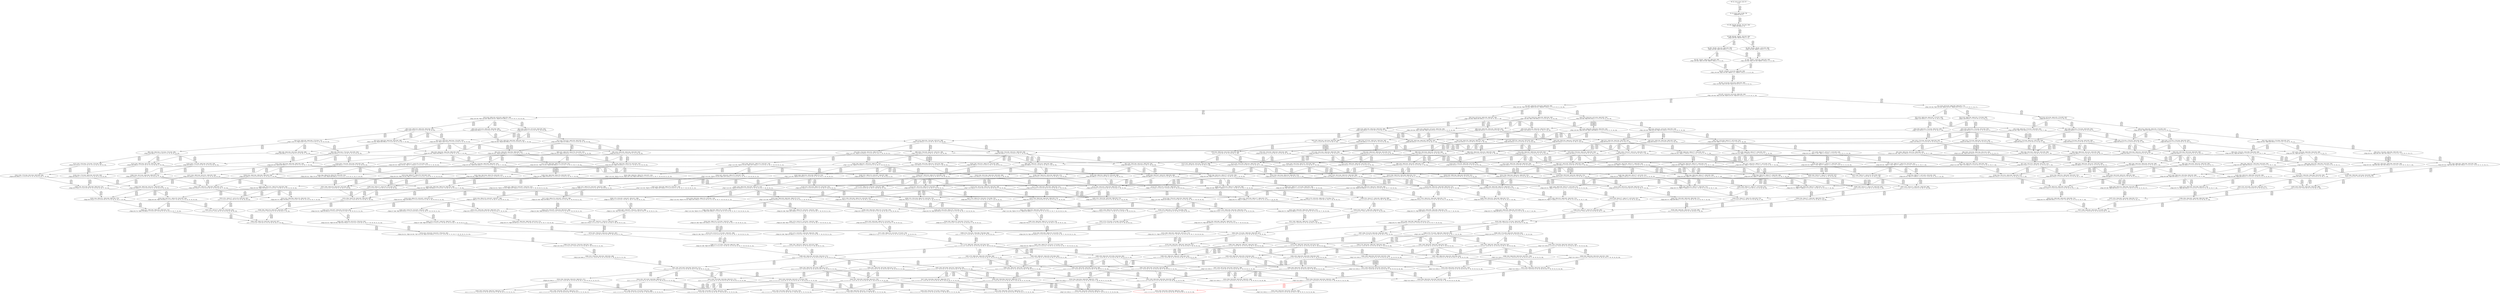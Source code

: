 digraph {
	S0[label="S0: [0, 0] [0, 0] [0, 0] [0, 0] \n{}{}"];
	S1[label="S1: [0, 0] [0, 0] [0, 0] [60, 76] \n{T0J0:60-76}{1}"];
	S2[label="S2: [60, 60] [60, 60] [60, 76] [130, 164] \n{T0J1:130-164}{1, 2}"];
	S3[label="S3: [60, 60] [60, 76] [62, 79] [130, 164] \n{T0J1:130-164, T0J2:62-79}{1, 2, 3}"];
	S4[label="S4: [62, 76] [62, 76] [118, 146] [130, 164] \n{T0J1:130-164, T0J3:118-146}{1, 2, 3, 4}"];
	S5[label="S5: [60, 76] [62, 79] [87, 110] [130, 164] \n{T0J1:130-164, T0J9:87-110}{1, 2, 3, 10}"];
	S6[label="S6: [62, 76] [87, 108] [118, 146] [130, 164] \n{T0J1:130-164, T0J3:118-146, T0J8:87-108}{1, 2, 3, 4, 9}"];
	S7[label="S7: [62, 79] [87, 110] [118, 149] [130, 164] \n{T0J1:130-164, T0J3:118-149, T0J9:87-110}{1, 2, 3, 4, 10}"];
	S8[label="S8: [87, 110] [87, 111] [118, 149] [130, 164] \n{T0J1:130-164, T0J3:118-149, T0J8:87-111, T0J9:87-110}{1, 2, 3, 4, 9, 10}"];
	S9[label="S9: [87, 111] [116, 147] [118, 149] [130, 164] \n{T0J1:130-164, T0J3:118-149, T0J10:116-147}{1, 2, 3, 4, 9, 10, 11}"];
	S10[label="S10: [87, 112] [116, 147] [118, 149] [130, 164] \n{T0J1:130-164, T0J3:118-149, T0J10:116-147, T0J15:87-112}{1, 2, 3, 4, 9, 10, 11, 16}"];
	S11[label="S11: [116, 147] [118, 149] [130, 164] [135, 172] \n{T0J1:130-164, T0J3:118-149, T0J10:116-147, T0J16:135-172}{1, 2, 3, 4, 9, 10, 11, 16, 17}"];
	S12[label="S12: [97, 124] [116, 147] [118, 149] [130, 164] \n{T0J1:130-164, T0J3:118-149, T0J10:116-147, T0J18:97-124}{1, 2, 3, 4, 9, 10, 11, 16, 19}"];
	S13[label="S13: [118, 147] [130, 164] [135, 172] [193, 241] \n{T0J4:193-241}{1, 2, 3, 4, 5, 9, 10, 11, 16, 17}"];
	S14[label="S14: [118, 149] [130, 164] [135, 172] [144, 183] \n{T0J11:144-183}{1, 2, 3, 4, 9, 10, 11, 12, 16, 17}"];
	S15[label="S15: [118, 149] [130, 164] [135, 172] [152, 192] \n{T0J17:152-192}{1, 2, 3, 4, 9, 10, 11, 16, 17, 18}"];
	S16[label="S16: [118, 124] [118, 147] [130, 164] [193, 218] \n{T0J1:130-164, T0J4:193-218}{1, 2, 3, 4, 5, 9, 10, 11, 16, 19}"];
	S17[label="S17: [116, 124] [118, 149] [130, 160] [144, 164] \n{T0J1:130-164, T0J11:144-160}{1, 2, 3, 4, 9, 10, 11, 12, 16, 19}"];
	S18[label="S18: [116, 147] [118, 149] [130, 164] [145, 184] \n{T0J1:130-164, T0J16:145-184}{1, 2, 3, 4, 9, 10, 11, 16, 17, 19}"];
	S19[label="S19: [116, 139] [118, 147] [119, 149] [130, 164] \n{T0J1:130-164, T0J3:118-149, T0J10:116-147, T0J19:119-139}{1, 2, 3, 4, 9, 10, 11, 16, 19, 20}"];
	S20[label="S20: [125, 156] [130, 164] [135, 172] [193, 241] \n{T0J4:193-241, T0J5:125-156}{1, 2, 3, 4, 5, 6, 9, 10, 11, 16, 17}"];
	S21[label="S21: [130, 164] [135, 172] [144, 183] [193, 243] \n{T0J4:193-243}{1, 2, 3, 4, 5, 9, 10, 11, 12, 16, 17}"];
	S22[label="S22: [130, 164] [135, 172] [152, 192] [193, 243] \n{T0J4:193-243, T0J17:152-192}{1, 2, 3, 4, 5, 9, 10, 11, 16, 17, 18}"];
	S23[label="S23: [130, 164] [135, 172] [144, 181] [144, 183] \n{T0J12:144-181}{1, 2, 3, 4, 9, 10, 11, 12, 13, 16, 17}"];
	S24[label="S24: [130, 164] [135, 172] [144, 184] [152, 192] \n{T0J17:152-192}{1, 2, 3, 4, 9, 10, 11, 12, 16, 17, 18}"];
	S25[label="S25: [118, 159] [130, 164] [135, 184] [152, 192] \n{T0J17:152-192}{1, 2, 3, 4, 9, 10, 11, 16, 17, 18, 19}"];
	S26[label="S26: [118, 133] [125, 147] [130, 164] [193, 218] \n{T0J1:130-164, T0J4:193-218, T0J5:125-133}{1, 2, 3, 4, 5, 6, 9, 10, 11, 16, 19}"];
	S27[label="S27: [118, 149] [130, 160] [144, 164] [193, 218] \n{T0J1:130-164, T0J4:193-218, T0J11:144-160}{1, 2, 3, 4, 5, 9, 10, 11, 12, 16, 19}"];
	S28[label="S28: [118, 149] [130, 164] [145, 184] [193, 241] \n{T0J4:193-241}{1, 2, 3, 4, 5, 9, 10, 11, 16, 17, 19}"];
	S29[label="S29: [118, 149] [130, 157] [142, 160] [144, 164] \n{T0J1:130-164, T0J11:144-160, T0J12:142-157}{1, 2, 3, 4, 9, 10, 11, 12, 13, 16, 19}"];
	S30[label="S30: [118, 149] [130, 164] [144, 183] [145, 184] \n{T0J11:144-183}{1, 2, 3, 4, 9, 10, 11, 12, 16, 17, 19}"];
	S31[label="S31: [118, 139] [119, 147] [130, 164] [193, 233] \n{T0J4:193-233}{1, 2, 3, 4, 5, 9, 10, 11, 16, 19, 20}"];
	S32[label="S32: [118, 139] [119, 149] [130, 164] [144, 175] \n{T0J11:144-175}{1, 2, 3, 4, 9, 10, 11, 12, 16, 19, 20}"];
	S33[label="S33: [118, 147] [119, 149] [130, 164] [164, 199] \n{T0J16:164-199}{1, 2, 3, 4, 9, 10, 11, 16, 17, 19, 20}"];
	S34[label="S34: [130, 164] [135, 172] [184, 230] [193, 241] \n{T0J4:193-241, T0J6:184-230}{1, 2, 3, 4, 5, 6, 7, 9, 10, 11, 16, 17}"];
	S35[label="S35: [130, 172] [135, 173] [144, 184] [193, 243] \n{T0J4:193-243}{1, 2, 3, 4, 5, 6, 9, 10, 11, 12, 16, 17}"];
	S36[label="S36: [130, 172] [135, 173] [152, 192] [193, 243] \n{T0J4:193-243}{1, 2, 3, 4, 5, 6, 9, 10, 11, 16, 17, 18}"];
	S37[label="S37: [135, 172] [144, 181] [144, 183] [193, 258] \n{T0J4:193-258}{1, 2, 3, 4, 5, 9, 10, 11, 12, 13, 16, 17}"];
	S38[label="S38: [135, 172] [144, 184] [152, 192] [193, 258] \n{T0J4:193-258}{1, 2, 3, 4, 5, 9, 10, 11, 12, 16, 17, 18}"];
	S39[label="S39: [130, 164] [135, 184] [152, 192] [193, 253] \n{T0J4:193-253}{1, 2, 3, 4, 5, 9, 10, 11, 16, 17, 18, 19}"];
	S40[label="S40: [135, 172] [144, 180] [144, 181] [155, 183] \n{T0J13:155-180}{1, 2, 3, 4, 9, 10, 11, 12, 13, 14, 16, 17}"];
	S41[label="S41: [135, 172] [144, 181] [144, 184] [156, 192] \n{T0J17:152-192}{1, 2, 3, 4, 9, 10, 11, 12, 13, 16, 17, 18}"];
	S42[label="S42: [130, 164] [135, 184] [144, 184] [152, 192] \n{T0J17:152-192}{1, 2, 3, 4, 9, 10, 11, 12, 16, 17, 18, 19}"];
	S43[label="S43: [119, 164] [130, 174] [140, 192] [152, 199] \n{T0J17:152-192}{1, 2, 3, 4, 9, 10, 11, 16, 17, 18, 19, 20}"];
	S44[label="S44: [125, 147] [130, 164] [177, 207] [193, 218] \n{T0J4:193-218, T0J6:177-207}{1, 2, 3, 4, 5, 6, 7, 9, 10, 11, 16, 19}"];
	S45[label="S45: [125, 158] [130, 164] [144, 169] [193, 218] \n{T0J4:193-218}{1, 2, 3, 4, 5, 6, 9, 10, 11, 12, 16, 19}"];
	S46[label="S46: [125, 158] [130, 164] [145, 193] [193, 241] \n{T0J4:193-241}{1, 2, 3, 4, 5, 6, 9, 10, 11, 16, 17, 19}"];
	S47[label="S47: [130, 160] [142, 164] [144, 181] [193, 243] \n{T0J4:193-243}{1, 2, 3, 4, 5, 9, 10, 11, 12, 13, 16, 19}"];
	S48[label="S48: [130, 164] [144, 184] [145, 206] [193, 243] \n{T0J4:193-243}{1, 2, 3, 4, 5, 9, 10, 11, 12, 16, 17, 19}"];
	S49[label="S49: [130, 157] [142, 160] [143, 164] [144, 180] \n{T0J13:143-180}{1, 2, 3, 4, 9, 10, 11, 12, 13, 14, 16, 19}"];
	S50[label="S50: [130, 164] [142, 181] [144, 183] [145, 206] \n{}{1, 2, 3, 4, 9, 10, 11, 12, 13, 16, 17, 19}"];
	S51[label="S51: [119, 147] [125, 148] [130, 164] [193, 233] \n{T0J4:193-233, T0J5:125-148}{1, 2, 3, 4, 5, 6, 9, 10, 11, 16, 19, 20}"];
	S52[label="S52: [119, 149] [130, 164] [144, 175] [193, 233] \n{T0J4:193-233, T0J11:144-175}{1, 2, 3, 4, 5, 9, 10, 11, 12, 16, 19, 20}"];
	S53[label="S53: [119, 149] [130, 164] [164, 199] [193, 241] \n{T0J4:193-241, T0J16:164-199}{1, 2, 3, 4, 5, 9, 10, 11, 16, 17, 19, 20}"];
	S54[label="S54: [119, 149] [130, 164] [144, 172] [144, 175] \n{T0J11:144-175, T0J12:144-172}{1, 2, 3, 4, 9, 10, 11, 12, 13, 16, 19, 20}"];
	S55[label="S55: [119, 149] [130, 164] [144, 183] [164, 199] \n{T0J11:144-183, T0J16:164-199}{1, 2, 3, 4, 9, 10, 11, 12, 16, 17, 19, 20}"];
	S56[label="S56: [135, 172] [182, 230] [184, 230] [193, 241] \n{T0J4:193-241, T0J6:184-230, T0J7:182-230}{1, 2, 3, 4, 5, 6, 7, 8, 9, 10, 11, 16, 17}"];
	S57[label="S57: [135, 173] [144, 184] [184, 243] [193, 246] \n{T0J4:193-243, T0J6:184-246}{1, 2, 3, 4, 5, 6, 7, 9, 10, 11, 12, 16, 17}"];
	S58[label="S58: [135, 173] [152, 192] [184, 243] [193, 246] \n{T0J4:193-243, T0J6:184-246}{1, 2, 3, 4, 5, 6, 7, 9, 10, 11, 16, 17, 18}"];
	S59[label="S59: [135, 181] [144, 181] [144, 184] [193, 258] \n{T0J4:193-258}{1, 2, 3, 4, 5, 6, 9, 10, 11, 12, 13, 16, 17}"];
	S60[label="S60: [135, 181] [144, 184] [152, 192] [193, 258] \n{T0J4:193-258}{1, 2, 3, 4, 5, 6, 9, 10, 11, 12, 16, 17, 18}"];
	S61[label="S61: [130, 173] [137, 192] [152, 193] [193, 253] \n{T0J4:193-253}{1, 2, 3, 4, 5, 6, 9, 10, 11, 16, 17, 18, 19}"];
	S62[label="S62: [144, 180] [144, 181] [155, 183] [193, 266] \n{T0J4:193-266}{1, 2, 3, 4, 5, 9, 10, 11, 12, 13, 14, 16, 17}"];
	S63[label="S63: [144, 181] [144, 184] [156, 192] [193, 266] \n{T0J4:193-266}{1, 2, 3, 4, 5, 9, 10, 11, 12, 13, 16, 17, 18}"];
	S64[label="S64: [135, 184] [144, 192] [152, 206] [193, 258] \n{T0J4:193-258}{1, 2, 3, 4, 5, 9, 10, 11, 12, 16, 17, 18, 19}"];
	S65[label="S65: [130, 174] [140, 192] [152, 199] [193, 258] \n{T0J4:193-258}{1, 2, 3, 4, 5, 9, 10, 11, 16, 17, 18, 19, 20}"];
	S66[label="S66: [140, 155] [144, 180] [144, 181] [155, 183] \n{T0J13:155-180, T0J14:140-155}{1, 2, 3, 4, 9, 10, 11, 12, 13, 14, 15, 16, 17}"];
	S67[label="S67: [144, 180] [144, 181] [155, 184] [160, 192] \n{T0J13:155-180, T0J17:152-192}{1, 2, 3, 4, 9, 10, 11, 12, 13, 14, 16, 17, 18}"];
	S68[label="S68: [135, 181] [144, 184] [145, 192] [156, 206] \n{T0J17:152-192}{1, 2, 3, 4, 9, 10, 11, 12, 13, 16, 17, 18, 19}"];
	S69[label="S69: [130, 174] [140, 184] [147, 192] [152, 199] \n{T0J17:152-192}{1, 2, 3, 4, 9, 10, 11, 12, 16, 17, 18, 19, 20}"];
	S70[label="S70: [130, 174] [140, 192] [152, 199] [170, 210] \n{T0J17:152-192, T0J20:170-210}{1, 2, 3, 4, 9, 10, 11, 16, 17, 18, 19, 20, 21}"];
	S71[label="S71: [130, 164] [177, 207] [177, 213] [193, 218] \n{T0J4:193-218, T0J6:177-207, T0J7:177-213}{1, 2, 3, 4, 5, 6, 7, 8, 9, 10, 11, 16, 19}"];
	S72[label="S72: [130, 164] [144, 183] [177, 218] [193, 232] \n{T0J4:193-218, T0J6:177-232}{1, 2, 3, 4, 5, 6, 7, 9, 10, 11, 12, 16, 19}"];
	S73[label="S73: [130, 164] [145, 206] [177, 232] [193, 241] \n{T0J4:193-241, T0J6:177-232}{1, 2, 3, 4, 5, 6, 7, 9, 10, 11, 16, 17, 19}"];
	S74[label="S74: [130, 164] [142, 169] [144, 181] [193, 243] \n{T0J4:193-243}{1, 2, 3, 4, 5, 6, 9, 10, 11, 12, 13, 16, 19}"];
	S75[label="S75: [130, 173] [144, 184] [145, 206] [193, 243] \n{T0J4:193-243}{1, 2, 3, 4, 5, 6, 9, 10, 11, 12, 16, 17, 19}"];
	S76[label="S76: [142, 164] [143, 180] [144, 181] [193, 251] \n{T0J4:193-251}{1, 2, 3, 4, 5, 9, 10, 11, 12, 13, 14, 16, 19}"];
	S77[label="S77: [142, 181] [144, 184] [145, 206] [193, 258] \n{T0J4:193-258}{1, 2, 3, 4, 5, 9, 10, 11, 12, 13, 16, 17, 19}"];
	S78[label="S78: [135, 155] [142, 160] [143, 164] [144, 180] \n{T0J14:135-155}{1, 2, 3, 4, 9, 10, 11, 12, 13, 14, 15, 16, 19}"];
	S79[label="S79: [142, 180] [143, 181] [144, 183] [155, 206] \n{}{1, 2, 3, 4, 9, 10, 11, 12, 13, 14, 16, 17, 19}"];
	S80[label="S80: [125, 148] [130, 164] [178, 221] [193, 233] \n{T0J4:193-233, T0J6:178-221}{1, 2, 3, 4, 5, 6, 7, 9, 10, 11, 16, 19, 20}"];
	S81[label="S81: [125, 158] [130, 164] [144, 183] [193, 233] \n{T0J4:193-233}{1, 2, 3, 4, 5, 6, 9, 10, 11, 12, 16, 19, 20}"];
	S82[label="S82: [125, 158] [130, 164] [164, 206] [193, 241] \n{T0J4:193-241, T0J16:164-206}{1, 2, 3, 4, 5, 6, 9, 10, 11, 16, 17, 19, 20}"];
	S83[label="S83: [130, 164] [144, 175] [144, 181] [193, 243] \n{T0J4:193-243}{1, 2, 3, 4, 5, 9, 10, 11, 12, 13, 16, 19, 20}"];
	S84[label="S84: [130, 164] [144, 184] [164, 206] [193, 243] \n{T0J4:193-243, T0J16:164-206}{1, 2, 3, 4, 5, 9, 10, 11, 12, 16, 17, 19, 20}"];
	S85[label="S85: [130, 164] [144, 172] [144, 175] [144, 180] \n{T0J13:144-180}{1, 2, 3, 4, 9, 10, 11, 12, 13, 14, 16, 19, 20}"];
	S86[label="S86: [130, 164] [144, 181] [144, 183] [164, 206] \n{T0J16:164-206}{1, 2, 3, 4, 9, 10, 11, 12, 13, 16, 17, 19, 20}"];
	S87[label="S87: [144, 208] [182, 239] [184, 243] [193, 246] \n{T0J4:193-243, T0J6:184-246, T0J7:182-239}{1, 2, 3, 4, 5, 6, 7, 8, 9, 10, 11, 12, 16, 17}"];
	S88[label="S88: [152, 192] [182, 239] [184, 243] [193, 246] \n{T0J4:193-243, T0J6:184-246, T0J7:182-239}{1, 2, 3, 4, 5, 6, 7, 8, 9, 10, 11, 16, 17, 18}"];
	S89[label="S89: [144, 181] [144, 184] [184, 255] [193, 258] \n{T0J4:193-258, T0J6:184-255}{1, 2, 3, 4, 5, 6, 7, 9, 10, 11, 12, 13, 16, 17}"];
	S90[label="S90: [144, 184] [152, 192] [184, 255] [193, 258] \n{T0J4:193-258, T0J6:184-255}{1, 2, 3, 4, 5, 6, 7, 9, 10, 11, 12, 16, 17, 18}"];
	S91[label="S91: [137, 192] [152, 206] [177, 247] [193, 253] \n{T0J4:193-253, T0J6:177-247}{1, 2, 3, 4, 5, 6, 7, 9, 10, 11, 16, 17, 18, 19}"];
	S92[label="S92: [144, 181] [144, 183] [155, 189] [193, 266] \n{T0J4:193-266}{1, 2, 3, 4, 5, 6, 9, 10, 11, 12, 13, 14, 16, 17}"];
	S93[label="S93: [144, 184] [144, 190] [156, 192] [193, 266] \n{T0J4:193-266}{1, 2, 3, 4, 5, 6, 9, 10, 11, 12, 13, 16, 17, 18}"];
	S94[label="S94: [137, 192] [144, 193] [152, 206] [193, 258] \n{T0J4:193-258}{1, 2, 3, 4, 5, 6, 9, 10, 11, 12, 16, 17, 18, 19}"];
	S95[label="S95: [130, 183] [140, 192] [152, 206] [193, 258] \n{T0J4:193-258}{1, 2, 3, 4, 5, 6, 9, 10, 11, 16, 17, 18, 19, 20}"];
	S96[label="S96: [144, 180] [144, 181] [155, 183] [193, 266] \n{T0J4:193-266}{1, 2, 3, 4, 5, 9, 10, 11, 12, 13, 14, 15, 16, 17}"];
	S97[label="S97: [144, 181] [155, 184] [160, 192] [193, 274] \n{T0J4:193-274}{1, 2, 3, 4, 5, 9, 10, 11, 12, 13, 14, 16, 17, 18}"];
	S98[label="S98: [144, 184] [145, 192] [156, 206] [193, 275] \n{T0J4:193-275}{1, 2, 3, 4, 5, 9, 10, 11, 12, 13, 16, 17, 18, 19}"];
	S99[label="S99: [140, 184] [147, 192] [152, 206] [193, 268] \n{T0J4:193-268}{1, 2, 3, 4, 5, 9, 10, 11, 12, 16, 17, 18, 19, 20}"];
	S100[label="S100: [140, 192] [152, 199] [170, 210] [193, 268] \n{T0J4:193-268}{1, 2, 3, 4, 5, 9, 10, 11, 16, 17, 18, 19, 20, 21}"];
	S101[label="S101: [144, 180] [144, 181] [155, 184] [160, 194] \n{T0J13:155-180, T0J17:152-194}{1, 2, 3, 4, 9, 10, 11, 12, 13, 14, 15, 16, 17, 18}"];
	S102[label="S102: [143, 181] [144, 184] [155, 192] [160, 206] \n{T0J17:152-192}{1, 2, 3, 4, 9, 10, 11, 12, 13, 14, 16, 17, 18, 19}"];
	S103[label="S103: [140, 181] [144, 184] [152, 192] [156, 206] \n{T0J17:152-192}{1, 2, 3, 4, 9, 10, 11, 12, 13, 16, 17, 18, 19, 20}"];
	S104[label="S104: [140, 184] [147, 192] [152, 199] [170, 210] \n{T0J17:152-192, T0J20:170-210}{1, 2, 3, 4, 9, 10, 11, 12, 16, 17, 18, 19, 20, 21}"];
	S105[label="S105: [140, 192] [152, 199] [170, 210] [187, 218] \n{T0J17:152-192, T0J20:170-210, T0J21:187-218}{1, 2, 3, 4, 9, 10, 11, 16, 17, 18, 19, 20, 21, 22}"];
	S106[label="S106: [144, 200] [177, 218] [177, 230] [193, 232] \n{T0J4:193-218, T0J6:177-232, T0J7:177-230}{1, 2, 3, 4, 5, 6, 7, 8, 9, 10, 11, 12, 16, 19}"];
	S107[label="S107: [145, 206] [177, 230] [178, 232] [193, 241] \n{T0J4:193-241, T0J6:177-232, T0J7:177-230}{1, 2, 3, 4, 5, 6, 7, 8, 9, 10, 11, 16, 17, 19}"];
	S108[label="S108: [142, 181] [144, 183] [177, 238] [193, 243] \n{T0J4:193-243, T0J6:177-238}{1, 2, 3, 4, 5, 6, 7, 9, 10, 11, 12, 13, 16, 19}"];
	S109[label="S109: [144, 184] [145, 206] [177, 243] [193, 247] \n{T0J4:193-243, T0J6:177-247}{1, 2, 3, 4, 5, 6, 7, 9, 10, 11, 12, 16, 17, 19}"];
	S110[label="S110: [142, 173] [144, 180] [149, 181] [193, 251] \n{T0J4:193-251}{1, 2, 3, 4, 5, 6, 9, 10, 11, 12, 13, 14, 16, 19}"];
	S111[label="S111: [142, 184] [144, 190] [149, 206] [193, 258] \n{T0J4:193-258}{1, 2, 3, 4, 5, 6, 9, 10, 11, 12, 13, 16, 17, 19}"];
	S112[label="S112: [142, 160] [143, 180] [144, 181] [193, 251] \n{T0J4:193-251}{1, 2, 3, 4, 5, 9, 10, 11, 12, 13, 14, 15, 16, 19}"];
	S113[label="S113: [143, 181] [144, 184] [155, 206] [193, 274] \n{T0J4:193-274}{1, 2, 3, 4, 5, 9, 10, 11, 12, 13, 14, 16, 17, 19}"];
	S114[label="S114: [142, 160] [143, 181] [144, 183] [155, 208] \n{}{1, 2, 3, 4, 9, 10, 11, 12, 13, 14, 15, 16, 17, 19}"];
	S115[label="S115: [130, 164] [177, 214] [178, 221] [193, 233] \n{T0J4:193-233, T0J6:178-221, T0J7:177-214}{1, 2, 3, 4, 5, 6, 7, 8, 9, 10, 11, 16, 19, 20}"];
	S116[label="S116: [130, 164] [144, 184] [178, 232] [193, 233] \n{T0J4:193-233, T0J6:178-232}{1, 2, 3, 4, 5, 6, 7, 9, 10, 11, 12, 16, 19, 20}"];
	S117[label="S117: [130, 164] [164, 206] [178, 232] [193, 241] \n{T0J4:193-241, T0J6:178-232, T0J16:164-206}{1, 2, 3, 4, 5, 6, 7, 9, 10, 11, 16, 17, 19, 20}"];
	S118[label="S118: [130, 173] [144, 181] [144, 183] [193, 243] \n{T0J4:193-243}{1, 2, 3, 4, 5, 6, 9, 10, 11, 12, 13, 16, 19, 20}"];
	S119[label="S119: [130, 173] [144, 184] [164, 206] [193, 243] \n{T0J4:193-243, T0J16:164-206}{1, 2, 3, 4, 5, 6, 9, 10, 11, 12, 16, 17, 19, 20}"];
	S120[label="S120: [144, 175] [144, 180] [144, 181] [193, 258] \n{T0J4:193-258}{1, 2, 3, 4, 5, 9, 10, 11, 12, 13, 14, 16, 19, 20}"];
	S121[label="S121: [144, 181] [144, 184] [164, 206] [193, 258] \n{T0J4:193-258, T0J16:164-206}{1, 2, 3, 4, 5, 9, 10, 11, 12, 13, 16, 17, 19, 20}"];
	S122[label="S122: [135, 155] [144, 172] [144, 175] [144, 180] \n{T0J14:135-155}{1, 2, 3, 4, 9, 10, 11, 12, 13, 14, 15, 16, 19, 20}"];
	S123[label="S123: [144, 180] [144, 181] [144, 183] [164, 206] \n{T0J16:164-206}{1, 2, 3, 4, 9, 10, 11, 12, 13, 14, 16, 17, 19, 20}"];
	S124[label="S124: [144, 239] [182, 247] [184, 255] [193, 258] \n{}{1, 2, 3, 4, 5, 6, 7, 8, 9, 10, 11, 12, 13, 16, 17}"];
	S125[label="S125: [152, 228] [182, 250] [184, 255] [193, 258] \n{T0J4:193-258}{1, 2, 3, 4, 5, 6, 7, 8, 9, 10, 11, 12, 16, 17, 18}"];
	S126[label="S126: [144, 183] [155, 189] [184, 255] [193, 266] \n{T0J4:193-266, T0J6:184-255}{1, 2, 3, 4, 5, 6, 7, 9, 10, 11, 12, 13, 14, 16, 17}"];
	S127[label="S127: [144, 190] [156, 192] [184, 258] [193, 266] \n{T0J4:193-266, T0J6:184-258}{1, 2, 3, 4, 5, 6, 7, 9, 10, 11, 12, 13, 16, 17, 18}"];
	S128[label="S128: [144, 193] [152, 206] [177, 258] [193, 266] \n{T0J4:193-258, T0J6:177-266}{1, 2, 3, 4, 5, 6, 7, 9, 10, 11, 12, 16, 17, 18, 19}"];
	S129[label="S129: [152, 206] [177, 247] [181, 253] [193, 258] \n{T0J4:193-253, T0J7:177-258}{1, 2, 3, 4, 5, 6, 7, 8, 9, 10, 11, 16, 17, 18, 19}"];
	S130[label="S130: [140, 192] [152, 206] [177, 257] [193, 258] \n{T0J4:193-258, T0J6:177-257}{1, 2, 3, 4, 5, 6, 7, 9, 10, 11, 16, 17, 18, 19, 20}"];
	S131[label="S131: [144, 181] [149, 183] [155, 189] [193, 266] \n{T0J4:193-266}{1, 2, 3, 4, 5, 6, 9, 10, 11, 12, 13, 14, 15, 16, 17}"];
	S132[label="S132: [144, 184] [155, 190] [160, 192] [193, 274] \n{T0J4:193-274}{1, 2, 3, 4, 5, 6, 9, 10, 11, 12, 13, 14, 16, 17, 18}"];
	S133[label="S133: [144, 192] [149, 193] [156, 206] [193, 275] \n{T0J4:193-275}{1, 2, 3, 4, 5, 6, 9, 10, 11, 12, 13, 16, 17, 18, 19}"];
	S134[label="S134: [140, 192] [147, 193] [152, 206] [193, 268] \n{T0J4:193-268}{1, 2, 3, 4, 5, 6, 9, 10, 11, 12, 16, 17, 18, 19, 20}"];
	S135[label="S135: [140, 199] [152, 206] [170, 210] [193, 268] \n{T0J4:193-268}{1, 2, 3, 4, 5, 6, 9, 10, 11, 16, 17, 18, 19, 20, 21}"];
	S136[label="S136: [144, 181] [155, 184] [160, 194] [193, 274] \n{T0J4:193-274}{1, 2, 3, 4, 5, 9, 10, 11, 12, 13, 14, 15, 16, 17, 18}"];
	S137[label="S137: [144, 184] [155, 192] [160, 206] [193, 275] \n{T0J4:193-275}{1, 2, 3, 4, 5, 9, 10, 11, 12, 13, 14, 16, 17, 18, 19}"];
	S138[label="S138: [144, 184] [152, 192] [156, 206] [193, 275] \n{T0J4:193-275}{1, 2, 3, 4, 5, 9, 10, 11, 12, 13, 16, 17, 18, 19, 20}"];
	S139[label="S139: [147, 192] [152, 206] [170, 210] [193, 278] \n{T0J4:193-278}{1, 2, 3, 4, 5, 9, 10, 11, 12, 16, 17, 18, 19, 20, 21}"];
	S140[label="S140: [152, 199] [170, 210] [187, 218] [197, 286] \n{T0J4:193-286}{1, 2, 3, 4, 5, 9, 10, 11, 16, 17, 18, 19, 20, 21, 22}"];
	S141[label="S141: [143, 181] [144, 184] [155, 194] [160, 208] \n{T0J17:152-194}{1, 2, 3, 4, 9, 10, 11, 12, 13, 14, 15, 16, 17, 18, 19}"];
	S142[label="S142: [144, 181] [144, 184] [156, 192] [165, 206] \n{T0J17:152-192}{1, 2, 3, 4, 9, 10, 11, 12, 13, 14, 16, 17, 18, 19, 20}"];
	S143[label="S143: [144, 184] [152, 192] [156, 206] [170, 210] \n{T0J17:152-192, T0J20:170-210}{1, 2, 3, 4, 9, 10, 11, 12, 13, 16, 17, 18, 19, 20, 21}"];
	S144[label="S144: [147, 192] [152, 199] [170, 210] [187, 218] \n{T0J17:152-192, T0J20:170-210, T0J21:187-218}{1, 2, 3, 4, 9, 10, 11, 12, 16, 17, 18, 19, 20, 21, 22}"];
	S145[label="S145: [149, 158] [152, 199] [170, 210] [187, 218] \n{T0J17:152-192, T0J20:170-210, T0J21:187-218, T0J22:149-158}{1, 2, 3, 4, 9, 10, 11, 16, 17, 18, 19, 20, 21, 22, 23}"];
	S146[label="S146: [144, 218] [177, 238] [177, 243] [193, 247] \n{}{1, 2, 3, 4, 5, 6, 7, 8, 9, 10, 11, 12, 13, 16, 19}"];
	S147[label="S147: [145, 230] [177, 243] [178, 247] [193, 250] \n{}{1, 2, 3, 4, 5, 6, 7, 8, 9, 10, 11, 12, 16, 17, 19}"];
	S148[label="S148: [144, 180] [149, 183] [177, 247] [193, 251] \n{T0J4:193-251, T0J6:177-247}{1, 2, 3, 4, 5, 6, 7, 9, 10, 11, 12, 13, 14, 16, 19}"];
	S149[label="S149: [144, 190] [149, 206] [177, 258] [193, 258] \n{T0J4:193-258, T0J6:177-258}{1, 2, 3, 4, 5, 6, 7, 9, 10, 11, 12, 13, 16, 17, 19}"];
	S150[label="S150: [143, 169] [144, 180] [149, 181] [193, 251] \n{T0J4:193-251}{1, 2, 3, 4, 5, 6, 9, 10, 11, 12, 13, 14, 15, 16, 19}"];
	S151[label="S151: [144, 184] [149, 190] [155, 206] [193, 274] \n{T0J4:193-274}{1, 2, 3, 4, 5, 6, 9, 10, 11, 12, 13, 14, 16, 17, 19}"];
	S152[label="S152: [143, 181] [144, 184] [155, 208] [193, 274] \n{T0J4:193-274}{1, 2, 3, 4, 5, 9, 10, 11, 12, 13, 14, 15, 16, 17, 19}"];
	S153[label="S153: [144, 200] [177, 230] [178, 232] [193, 233] \n{T0J4:193-233, T0J6:178-232, T0J7:177-230}{1, 2, 3, 4, 5, 6, 7, 8, 9, 10, 11, 12, 16, 19, 20}"];
	S154[label="S154: [164, 206] [178, 230] [178, 232] [193, 241] \n{T0J4:193-241, T0J6:178-232, T0J7:177-230, T0J16:164-206}{1, 2, 3, 4, 5, 6, 7, 8, 9, 10, 11, 16, 17, 19, 20}"];
	S155[label="S155: [144, 181] [144, 184] [178, 243] [193, 247] \n{T0J4:193-243, T0J6:178-247}{1, 2, 3, 4, 5, 6, 7, 9, 10, 11, 12, 13, 16, 19, 20}"];
	S156[label="S156: [144, 184] [164, 206] [178, 243] [193, 247] \n{T0J4:193-243, T0J6:178-247}{1, 2, 3, 4, 5, 6, 7, 9, 10, 11, 12, 16, 17, 19, 20}"];
	S157[label="S157: [144, 180] [144, 181] [151, 184] [193, 258] \n{T0J4:193-258}{1, 2, 3, 4, 5, 6, 9, 10, 11, 12, 13, 14, 16, 19, 20}"];
	S158[label="S158: [144, 184] [144, 190] [164, 206] [193, 258] \n{T0J4:193-258}{1, 2, 3, 4, 5, 6, 9, 10, 11, 12, 13, 16, 17, 19, 20}"];
	S159[label="S159: [144, 172] [144, 180] [144, 181] [193, 258] \n{T0J4:193-258}{1, 2, 3, 4, 5, 9, 10, 11, 12, 13, 14, 15, 16, 19, 20}"];
	S160[label="S160: [144, 181] [144, 184] [164, 206] [193, 274] \n{T0J4:193-274}{1, 2, 3, 4, 5, 9, 10, 11, 12, 13, 14, 16, 17, 19, 20}"];
	S161[label="S161: [144, 172] [144, 181] [144, 183] [164, 208] \n{T0J16:164-208}{1, 2, 3, 4, 9, 10, 11, 12, 13, 14, 15, 16, 17, 19, 20}"];
	S162[label="S162: [155, 247] [182, 255] [184, 258] [193, 271] \n{}{1, 2, 3, 4, 5, 6, 7, 8, 9, 10, 11, 12, 13, 14, 16, 17}"];
	S163[label="S163: [156, 250] [182, 256] [184, 258] [193, 266] \n{}{1, 2, 3, 4, 5, 6, 7, 8, 9, 10, 11, 12, 13, 16, 17, 18}"];
	S164[label="S164: [149, 183] [155, 189] [184, 255] [193, 266] \n{T0J4:193-266, T0J6:184-255}{1, 2, 3, 4, 5, 6, 7, 9, 10, 11, 12, 13, 14, 15, 16, 17}"];
	S165[label="S165: [155, 190] [160, 192] [184, 258] [193, 274] \n{T0J4:193-274, T0J6:184-258}{1, 2, 3, 4, 5, 6, 7, 9, 10, 11, 12, 13, 14, 16, 17, 18}"];
	S166[label="S166: [149, 193] [156, 206] [177, 266] [193, 275] \n{T0J4:193-275, T0J6:177-266}{1, 2, 3, 4, 5, 6, 7, 9, 10, 11, 12, 13, 16, 17, 18, 19}"];
	S167[label="S167: [152, 242] [177, 258] [181, 259] [193, 266] \n{}{1, 2, 3, 4, 5, 6, 7, 8, 9, 10, 11, 12, 16, 17, 18, 19}"];
	S168[label="S168: [147, 193] [152, 206] [177, 266] [193, 268] \n{T0J4:193-268, T0J6:177-266}{1, 2, 3, 4, 5, 6, 7, 9, 10, 11, 12, 16, 17, 18, 19, 20}"];
	S169[label="S169: [152, 206] [177, 257] [192, 258] [193, 258] \n{T0J4:193-258, T0J7:192-258}{1, 2, 3, 4, 5, 6, 7, 8, 9, 10, 11, 16, 17, 18, 19, 20}"];
	S170[label="S170: [152, 206] [170, 210] [191, 268] [193, 273] \n{T0J6:177-273}{1, 2, 3, 4, 5, 6, 7, 9, 10, 11, 16, 17, 18, 19, 20, 21}"];
	S171[label="S171: [149, 184] [155, 190] [160, 194] [193, 274] \n{T0J4:193-274}{1, 2, 3, 4, 5, 6, 9, 10, 11, 12, 13, 14, 15, 16, 17, 18}"];
	S172[label="S172: [149, 192] [155, 193] [160, 206] [193, 275] \n{T0J4:193-275}{1, 2, 3, 4, 5, 6, 9, 10, 11, 12, 13, 14, 16, 17, 18, 19}"];
	S173[label="S173: [144, 192] [152, 193] [156, 206] [193, 275] \n{T0J4:193-275}{1, 2, 3, 4, 5, 6, 9, 10, 11, 12, 13, 16, 17, 18, 19, 20}"];
	S174[label="S174: [147, 201] [152, 206] [170, 210] [193, 278] \n{T0J4:193-278}{1, 2, 3, 4, 5, 6, 9, 10, 11, 12, 16, 17, 18, 19, 20, 21}"];
	S175[label="S175: [152, 208] [170, 210] [187, 218] [197, 286] \n{}{1, 2, 3, 4, 5, 6, 9, 10, 11, 16, 17, 18, 19, 20, 21, 22}"];
	S176[label="S176: [144, 184] [155, 194] [160, 208] [193, 275] \n{T0J4:193-275}{1, 2, 3, 4, 5, 9, 10, 11, 12, 13, 14, 15, 16, 17, 18, 19}"];
	S177[label="S177: [144, 184] [156, 192] [165, 206] [193, 275] \n{T0J4:193-275}{1, 2, 3, 4, 5, 9, 10, 11, 12, 13, 14, 16, 17, 18, 19, 20}"];
	S178[label="S178: [152, 192] [156, 206] [170, 210] [193, 278] \n{T0J4:193-278}{1, 2, 3, 4, 5, 9, 10, 11, 12, 13, 16, 17, 18, 19, 20, 21}"];
	S179[label="S179: [144, 181] [144, 184] [156, 194] [165, 208] \n{T0J17:152-194}{1, 2, 3, 4, 9, 10, 11, 12, 13, 14, 15, 16, 17, 18, 19, 20}"];
	S180[label="S180: [144, 160] [153, 184] [155, 194] [160, 208] \n{T0J17:152-194, T0J24:153-160}{1, 2, 3, 4, 9, 10, 11, 12, 13, 14, 15, 16, 17, 18, 19, 25}"];
	S181[label="S181: [144, 184] [156, 192] [165, 206] [170, 210] \n{T0J17:152-192, T0J20:170-210}{1, 2, 3, 4, 9, 10, 11, 12, 13, 14, 16, 17, 18, 19, 20, 21}"];
	S182[label="S182: [152, 192] [156, 206] [170, 210] [187, 218] \n{T0J17:152-192, T0J20:170-210, T0J21:187-218}{1, 2, 3, 4, 9, 10, 11, 12, 13, 16, 17, 18, 19, 20, 21, 22}"];
	S183[label="S183: [152, 199] [170, 210] [187, 218] [222, 286] \n{T0J4:222-286}{1, 2, 3, 4, 5, 9, 10, 11, 12, 16, 17, 18, 19, 20, 21, 22}"];
	S184[label="S184: [152, 199] [170, 210] [187, 218] [224, 252] \n{T0J4:224-252, T0J20:170-210, T0J21:187-218}{1, 2, 3, 4, 5, 9, 10, 11, 16, 17, 18, 19, 20, 21, 22, 23}"];
	S185[label="S185: [149, 238] [177, 246] [177, 247] [193, 251] \n{}{1, 2, 3, 4, 5, 6, 7, 8, 9, 10, 11, 12, 13, 14, 16, 19}"];
	S186[label="S186: [149, 243] [177, 256] [178, 258] [193, 263] \n{}{1, 2, 3, 4, 5, 6, 7, 8, 9, 10, 11, 12, 13, 16, 17, 19}"];
	S187[label="S187: [144, 180] [149, 183] [177, 247] [193, 251] \n{T0J4:193-251, T0J6:177-247}{1, 2, 3, 4, 5, 6, 7, 9, 10, 11, 12, 13, 14, 15, 16, 19}"];
	S188[label="S188: [149, 190] [155, 206] [177, 258] [193, 274] \n{T0J4:193-274, T0J6:177-258}{1, 2, 3, 4, 5, 6, 7, 9, 10, 11, 12, 13, 14, 16, 17, 19}"];
	S189[label="S189: [144, 184] [149, 190] [155, 208] [193, 274] \n{T0J4:193-274}{1, 2, 3, 4, 5, 6, 9, 10, 11, 12, 13, 14, 15, 16, 17, 19}"];
	S190[label="S190: [144, 230] [177, 243] [178, 247] [193, 247] \n{}{1, 2, 3, 4, 5, 6, 7, 8, 9, 10, 11, 12, 13, 16, 19, 20}"];
	S191[label="S191: [164, 230] [178, 243] [192, 247] [193, 250] \n{}{1, 2, 3, 4, 5, 6, 7, 8, 9, 10, 11, 12, 16, 17, 19, 20}"];
	S192[label="S192: [144, 181] [151, 184] [178, 254] [193, 258] \n{T0J4:193-258, T0J6:178-254}{1, 2, 3, 4, 5, 6, 7, 9, 10, 11, 12, 13, 14, 16, 19, 20}"];
	S193[label="S193: [144, 190] [164, 206] [178, 258] [193, 258] \n{T0J4:193-258, T0J6:178-258}{1, 2, 3, 4, 5, 6, 7, 9, 10, 11, 12, 13, 16, 17, 19, 20}"];
	S194[label="S194: [144, 180] [144, 181] [151, 184] [193, 258] \n{T0J4:193-258}{1, 2, 3, 4, 5, 6, 9, 10, 11, 12, 13, 14, 15, 16, 19, 20}"];
	S195[label="S195: [144, 184] [151, 190] [164, 206] [193, 274] \n{T0J4:193-274}{1, 2, 3, 4, 5, 6, 9, 10, 11, 12, 13, 14, 16, 17, 19, 20}"];
	S196[label="S196: [144, 181] [144, 184] [164, 208] [193, 274] \n{T0J4:193-274}{1, 2, 3, 4, 5, 9, 10, 11, 12, 13, 14, 15, 16, 17, 19, 20}"];
	S197[label="S197: [155, 254] [182, 255] [184, 258] [193, 271] \n{}{1, 2, 3, 4, 5, 6, 7, 8, 9, 10, 11, 12, 13, 14, 15, 16, 17}"];
	S198[label="S198: [160, 256] [182, 258] [184, 266] [193, 282] \n{}{1, 2, 3, 4, 5, 6, 7, 8, 9, 10, 11, 12, 13, 14, 16, 17, 18}"];
	S199[label="S199: [156, 258] [177, 259] [181, 266] [193, 275] \n{}{1, 2, 3, 4, 5, 6, 7, 8, 9, 10, 11, 12, 13, 16, 17, 18, 19}"];
	S200[label="S200: [152, 242] [177, 259] [192, 266] [193, 268] \n{}{1, 2, 3, 4, 5, 6, 7, 8, 9, 10, 11, 12, 16, 17, 18, 19, 20}"];
	S201[label="S201: [152, 193] [156, 206] [177, 266] [193, 275] \n{T0J4:193-275, T0J6:177-266}{1, 2, 3, 4, 5, 6, 7, 9, 10, 11, 12, 13, 16, 17, 18, 19, 20}"];
	S202[label="S202: [170, 210] [191, 268] [193, 272] [204, 273] \n{T0J7:204-272}{1, 2, 3, 4, 5, 6, 7, 8, 9, 10, 11, 16, 17, 18, 19, 20, 21}"];
	S203[label="S203: [155, 190] [160, 194] [193, 258] [208, 274] \n{T0J4:193-274, T0J6:208-258}{1, 2, 3, 4, 5, 6, 7, 9, 10, 11, 12, 13, 14, 15, 16, 17, 18}"];
	S204[label="S204: [155, 193] [160, 206] [193, 266] [208, 275] \n{T0J4:193-275, T0J6:208-266}{1, 2, 3, 4, 5, 6, 7, 9, 10, 11, 12, 13, 14, 16, 17, 18, 19}"];
	S205[label="S205: [151, 192] [156, 193] [165, 206] [193, 275] \n{T0J4:193-275}{1, 2, 3, 4, 5, 6, 9, 10, 11, 12, 13, 14, 16, 17, 18, 19, 20}"];
	S206[label="S206: [152, 201] [156, 206] [170, 210] [193, 278] \n{T0J4:193-278}{1, 2, 3, 4, 5, 6, 9, 10, 11, 12, 13, 16, 17, 18, 19, 20, 21}"];
	S207[label="S207: [152, 206] [170, 210] [193, 275] [206, 278] \n{T0J6:206-275}{1, 2, 3, 4, 5, 6, 7, 9, 10, 11, 12, 16, 17, 18, 19, 20, 21}"];
	S208[label="S208: [170, 210] [187, 218] [197, 282] [211, 286] \n{T0J6:211-282}{1, 2, 3, 4, 5, 6, 7, 9, 10, 11, 16, 17, 18, 19, 20, 21, 22}"];
	S209[label="S209: [149, 193] [155, 194] [160, 208] [193, 275] \n{T0J4:193-275}{1, 2, 3, 4, 5, 6, 9, 10, 11, 12, 13, 14, 15, 16, 17, 18, 19}"];
	S210[label="S210: [144, 184] [156, 194] [165, 208] [193, 275] \n{T0J4:193-275}{1, 2, 3, 4, 5, 9, 10, 11, 12, 13, 14, 15, 16, 17, 18, 19, 20}"];
	S211[label="S211: [153, 184] [155, 194] [160, 208] [193, 275] \n{T0J4:193-275}{1, 2, 3, 4, 5, 9, 10, 11, 12, 13, 14, 15, 16, 17, 18, 19, 25}"];
	S212[label="S212: [156, 192] [165, 206] [170, 210] [195, 278] \n{T0J4:193-278}{1, 2, 3, 4, 5, 9, 10, 11, 12, 13, 14, 16, 17, 18, 19, 20, 21}"];
	S213[label="S213: [144, 184] [156, 194] [165, 208] [170, 212] \n{T0J17:152-194, T0J20:170-212}{1, 2, 3, 4, 9, 10, 11, 12, 13, 14, 15, 16, 17, 18, 19, 20, 21}"];
	S214[label="S214: [144, 176] [153, 184] [156, 194] [165, 208] \n{T0J17:152-194, T0J24:153-160}{1, 2, 3, 4, 9, 10, 11, 12, 13, 14, 15, 16, 17, 18, 19, 20, 25}"];
	S215[label="S215: [156, 192] [165, 206] [170, 210] [201, 218] \n{T0J17:152-192, T0J20:170-210, T0J21:201-218}{1, 2, 3, 4, 9, 10, 11, 12, 13, 14, 16, 17, 18, 19, 20, 21, 22}"];
	S216[label="S216: [156, 206] [170, 210] [187, 218] [227, 286] \n{T0J4:227-286}{1, 2, 3, 4, 5, 9, 10, 11, 12, 13, 16, 17, 18, 19, 20, 21, 22}"];
	S217[label="S217: [159, 208] [170, 210] [187, 218] [222, 286] \n{T0J4:222-286, T0J5:159-208}{1, 2, 3, 4, 5, 6, 9, 10, 11, 12, 16, 17, 18, 19, 20, 21, 22}"];
	S218[label="S218: [159, 208] [170, 210] [187, 218] [224, 252] \n{T0J4:224-252, T0J5:159-208}{1, 2, 3, 4, 5, 6, 9, 10, 11, 16, 17, 18, 19, 20, 21, 22, 23}"];
	S219[label="S219: [149, 245] [177, 246] [177, 247] [193, 251] \n{}{1, 2, 3, 4, 5, 6, 7, 8, 9, 10, 11, 12, 13, 14, 15, 16, 19}"];
	S220[label="S220: [155, 256] [177, 258] [178, 263] [193, 275] \n{}{1, 2, 3, 4, 5, 6, 7, 8, 9, 10, 11, 12, 13, 14, 16, 17, 19}"];
	S221[label="S221: [149, 190] [155, 208] [192, 258] [193, 274] \n{T0J4:193-274, T0J6:177-258}{1, 2, 3, 4, 5, 6, 7, 9, 10, 11, 12, 13, 14, 15, 16, 17, 19}"];
	S222[label="S222: [151, 243] [177, 247] [178, 254] [193, 262] \n{}{1, 2, 3, 4, 5, 6, 7, 8, 9, 10, 11, 12, 13, 14, 16, 19, 20}"];
	S223[label="S223: [164, 243] [178, 256] [192, 258] [193, 263] \n{}{1, 2, 3, 4, 5, 6, 7, 8, 9, 10, 11, 12, 13, 16, 17, 19, 20}"];
	S224[label="S224: [144, 181] [151, 184] [178, 254] [193, 258] \n{T0J4:193-258, T0J6:178-254}{1, 2, 3, 4, 5, 6, 7, 9, 10, 11, 12, 13, 14, 15, 16, 19, 20}"];
	S225[label="S225: [151, 190] [164, 206] [178, 258] [193, 274] \n{T0J4:193-274, T0J6:178-258}{1, 2, 3, 4, 5, 6, 7, 9, 10, 11, 12, 13, 14, 16, 17, 19, 20}"];
	S226[label="S226: [144, 184] [151, 190] [164, 208] [193, 274] \n{T0J4:193-274}{1, 2, 3, 4, 5, 6, 9, 10, 11, 12, 13, 14, 15, 16, 17, 19, 20}"];
	S227[label="S227: [160, 258] [182, 263] [184, 271] [193, 300] \n{}{1, 2, 3, 4, 5, 6, 7, 8, 9, 10, 11, 12, 13, 14, 15, 16, 17, 18}"];
	S228[label="S228: [160, 259] [181, 266] [181, 275] [193, 290] \n{}{1, 2, 3, 4, 5, 6, 7, 8, 9, 10, 11, 12, 13, 14, 16, 17, 18, 19}"];
	S229[label="S229: [156, 259] [177, 266] [192, 268] [193, 275] \n{}{1, 2, 3, 4, 5, 6, 7, 8, 9, 10, 11, 12, 13, 16, 17, 18, 19, 20}"];
	S230[label="S230: [170, 246] [193, 272] [198, 275] [204, 278] \n{}{1, 2, 3, 4, 5, 6, 7, 8, 9, 10, 11, 12, 16, 17, 18, 19, 20, 21}"];
	S231[label="S231: [156, 193] [165, 206] [193, 266] [210, 275] \n{T0J4:193-275, T0J6:210-266}{1, 2, 3, 4, 5, 6, 7, 9, 10, 11, 12, 13, 14, 16, 17, 18, 19, 20}"];
	S232[label="S232: [156, 206] [170, 210] [193, 275] [211, 278] \n{T0J6:211-275}{1, 2, 3, 4, 5, 6, 7, 9, 10, 11, 12, 13, 16, 17, 18, 19, 20, 21}"];
	S233[label="S233: [187, 218] [197, 276] [211, 282] [222, 286] \n{T0J6:211-282, T0J7:222-276}{1, 2, 3, 4, 5, 6, 7, 8, 9, 10, 11, 16, 17, 18, 19, 20, 21, 22}"];
	S234[label="S234: [155, 194] [160, 208] [193, 267] [208, 275] \n{T0J4:193-275, T0J6:208-267}{1, 2, 3, 4, 5, 6, 7, 9, 10, 11, 12, 13, 14, 15, 16, 17, 18, 19}"];
	S235[label="S235: [151, 193] [156, 194] [165, 208] [193, 275] \n{T0J4:193-275}{1, 2, 3, 4, 5, 6, 9, 10, 11, 12, 13, 14, 15, 16, 17, 18, 19, 20}"];
	S236[label="S236: [156, 194] [165, 208] [170, 212] [195, 278] \n{T0J4:193-278}{1, 2, 3, 4, 5, 9, 10, 11, 12, 13, 14, 15, 16, 17, 18, 19, 20, 21}"];
	S237[label="S237: [153, 184] [156, 194] [165, 208] [193, 275] \n{T0J4:193-275}{1, 2, 3, 4, 5, 9, 10, 11, 12, 13, 14, 15, 16, 17, 18, 19, 20, 25}"];
	S238[label="S238: [155, 193] [160, 194] [160, 208] [193, 275] \n{T0J4:193-275, T0J5:160-193}{1, 2, 3, 4, 5, 6, 9, 10, 11, 12, 13, 14, 15, 16, 17, 18, 19, 25}"];
	S239[label="S239: [163, 201] [165, 206] [170, 210] [195, 278] \n{T0J4:193-278, T0J5:163-201}{1, 2, 3, 4, 5, 6, 9, 10, 11, 12, 13, 14, 16, 17, 18, 19, 20, 21}"];
	S240[label="S240: [156, 194] [165, 208] [170, 212] [201, 220] \n{T0J17:152-194, T0J20:170-212, T0J21:201-220}{1, 2, 3, 4, 9, 10, 11, 12, 13, 14, 15, 16, 17, 18, 19, 20, 21, 22}"];
	S241[label="S241: [153, 184] [156, 194] [165, 208] [170, 212] \n{T0J17:152-194, T0J20:170-212, T0J24:153-160}{1, 2, 3, 4, 9, 10, 11, 12, 13, 14, 15, 16, 17, 18, 19, 20, 21, 25}"];
	S242[label="S242: [165, 206] [170, 210] [201, 218] [231, 286] \n{T0J4:231-286, T0J21:201-218}{1, 2, 3, 4, 5, 9, 10, 11, 12, 13, 14, 16, 17, 18, 19, 20, 21, 22}"];
	S243[label="S243: [163, 210] [170, 215] [187, 218] [227, 286] \n{T0J4:227-286, T0J5:163-215}{1, 2, 3, 4, 5, 6, 9, 10, 11, 12, 13, 16, 17, 18, 19, 20, 21, 22}"];
	S244[label="S244: [170, 210] [187, 218] [218, 282] [222, 286] \n{T0J4:222-286, T0J6:218-282}{1, 2, 3, 4, 5, 6, 7, 9, 10, 11, 12, 16, 17, 18, 19, 20, 21, 22}"];
	S245[label="S245: [170, 210] [187, 218] [218, 252] [224, 282] \n{T0J4:224-252, T0J6:218-282}{1, 2, 3, 4, 5, 6, 7, 9, 10, 11, 16, 17, 18, 19, 20, 21, 22, 23}"];
	S246[label="S246: [155, 258] [177, 263] [178, 263] [193, 305] \n{}{1, 2, 3, 4, 5, 6, 7, 8, 9, 10, 11, 12, 13, 14, 15, 16, 17, 19}"];
	S247[label="S247: [151, 247] [177, 250] [178, 254] [193, 262] \n{}{1, 2, 3, 4, 5, 6, 7, 8, 9, 10, 11, 12, 13, 14, 15, 16, 19, 20}"];
	S248[label="S248: [164, 256] [178, 258] [192, 263] [193, 275] \n{}{1, 2, 3, 4, 5, 6, 7, 8, 9, 10, 11, 12, 13, 14, 16, 17, 19, 20}"];
	S249[label="S249: [151, 190] [164, 208] [192, 258] [193, 274] \n{T0J4:193-274, T0J6:178-258}{1, 2, 3, 4, 5, 6, 7, 9, 10, 11, 12, 13, 14, 15, 16, 17, 19, 20}"];
	S250[label="S250: [160, 266] [178, 271] [181, 304] [193, 305] \n{}{1, 2, 3, 4, 5, 6, 7, 8, 9, 10, 11, 12, 13, 14, 15, 16, 17, 18, 19}"];
	S251[label="S251: [165, 266] [181, 268] [192, 275] [193, 291] \n{}{1, 2, 3, 4, 5, 6, 7, 8, 9, 10, 11, 12, 13, 14, 16, 17, 18, 19, 20}"];
	S252[label="S252: [170, 272] [193, 275] [198, 278] [204, 279] \n{}{1, 2, 3, 4, 5, 6, 7, 8, 9, 10, 11, 12, 13, 16, 17, 18, 19, 20, 21}"];
	S253[label="S253: [187, 254] [211, 276] [215, 282] [222, 286] \n{T0J7:222-276}{1, 2, 3, 4, 5, 6, 7, 8, 9, 10, 11, 12, 16, 17, 18, 19, 20, 21, 22}"];
	S254[label="S254: [156, 194] [165, 208] [193, 267] [210, 275] \n{T0J4:193-275, T0J6:210-267}{1, 2, 3, 4, 5, 6, 7, 9, 10, 11, 12, 13, 14, 15, 16, 17, 18, 19, 20}"];
	S255[label="S255: [163, 203] [165, 208] [170, 212] [195, 278] \n{T0J5:163-203}{1, 2, 3, 4, 5, 6, 9, 10, 11, 12, 13, 14, 15, 16, 17, 18, 19, 20, 21}"];
	S256[label="S256: [156, 193] [160, 194] [165, 208] [193, 275] \n{T0J4:193-275, T0J5:160-193}{1, 2, 3, 4, 5, 6, 9, 10, 11, 12, 13, 14, 15, 16, 17, 18, 19, 20, 25}"];
	S257[label="S257: [160, 194] [160, 208] [193, 267] [214, 275] \n{T0J4:193-275, T0J6:214-267}{1, 2, 3, 4, 5, 6, 7, 9, 10, 11, 12, 13, 14, 15, 16, 17, 18, 19, 25}"];
	S258[label="S258: [165, 206] [170, 210] [195, 275] [222, 278] \n{T0J6:222-275}{1, 2, 3, 4, 5, 6, 7, 9, 10, 11, 12, 13, 14, 16, 17, 18, 19, 20, 21}"];
	S259[label="S259: [165, 208] [170, 212] [201, 220] [231, 288] \n{T0J4:231-288, T0J21:201-220}{1, 2, 3, 4, 5, 9, 10, 11, 12, 13, 14, 15, 16, 17, 18, 19, 20, 21, 22}"];
	S260[label="S260: [156, 194] [165, 208] [170, 212] [228, 278] \n{T0J4:228-278}{1, 2, 3, 4, 5, 9, 10, 11, 12, 13, 14, 15, 16, 17, 18, 19, 20, 21, 25}"];
	S261[label="S261: [170, 210] [172, 215] [201, 218] [231, 286] \n{T0J4:231-286, T0J5:172-215}{1, 2, 3, 4, 5, 6, 9, 10, 11, 12, 13, 14, 16, 17, 18, 19, 20, 21, 22}"];
	S262[label="S262: [170, 215] [187, 218] [222, 284] [227, 286] \n{T0J4:227-286, T0J6:222-284}{1, 2, 3, 4, 5, 6, 7, 9, 10, 11, 12, 13, 16, 17, 18, 19, 20, 21, 22}"];
	S263[label="S263: [187, 218] [218, 252] [222, 276] [224, 282] \n{T0J4:224-252, T0J6:218-282, T0J7:222-276}{1, 2, 3, 4, 5, 6, 7, 8, 9, 10, 11, 16, 17, 18, 19, 20, 21, 22, 23}"];
	S264[label="S264: [164, 258] [178, 263] [192, 263] [193, 307] \n{}{1, 2, 3, 4, 5, 6, 7, 8, 9, 10, 11, 12, 13, 14, 15, 16, 17, 19, 20}"];
	S265[label="S265: [165, 271] [181, 299] [182, 304] [193, 307] \n{}{1, 2, 3, 4, 5, 6, 7, 8, 9, 10, 11, 12, 13, 14, 15, 16, 17, 18, 19, 20}"];
	S266[label="S266: [193, 271] [193, 304] [193, 305] [250, 342] \n{T0J23:250-342}{1, 2, 3, 4, 5, 6, 7, 8, 9, 10, 11, 12, 13, 14, 15, 16, 17, 18, 19, 24}"];
	S267[label="S267: [160, 271] [178, 282] [181, 304] [193, 305] \n{}{1, 2, 3, 4, 5, 6, 7, 8, 9, 10, 11, 12, 13, 14, 15, 16, 17, 18, 19, 25}"];
	S268[label="S268: [178, 271] [181, 298] [182, 304] [193, 305] \n{T0J25:182-298}{1, 2, 3, 4, 5, 6, 7, 8, 9, 10, 11, 12, 13, 14, 15, 16, 17, 18, 19, 26}"];
	S269[label="S269: [170, 275] [195, 278] [198, 279] [204, 304] \n{}{1, 2, 3, 4, 5, 6, 7, 8, 9, 10, 11, 12, 13, 14, 16, 17, 18, 19, 20, 21}"];
	S270[label="S270: [187, 276] [213, 282] [215, 286] [222, 287] \n{}{1, 2, 3, 4, 5, 6, 7, 8, 9, 10, 11, 12, 13, 16, 17, 18, 19, 20, 21, 22}"];
	S271[label="S271: [165, 208] [170, 212] [195, 277] [222, 278] \n{T0J6:222-277}{1, 2, 3, 4, 5, 6, 7, 9, 10, 11, 12, 13, 14, 15, 16, 17, 18, 19, 20, 21}"];
	S272[label="S272: [160, 194] [165, 208] [193, 267] [215, 275] \n{T0J4:193-275, T0J6:215-267}{1, 2, 3, 4, 5, 6, 7, 9, 10, 11, 12, 13, 14, 15, 16, 17, 18, 19, 20, 25}"];
	S273[label="S273: [170, 212] [172, 217] [201, 220] [231, 288] \n{T0J4:231-288, T0J5:172-217}{1, 2, 3, 4, 5, 6, 9, 10, 11, 12, 13, 14, 15, 16, 17, 18, 19, 20, 21, 22}"];
	S274[label="S274: [163, 203] [165, 208] [170, 212] [228, 278] \n{T0J4:228-278, T0J5:163-203}{1, 2, 3, 4, 5, 6, 9, 10, 11, 12, 13, 14, 15, 16, 17, 18, 19, 20, 21, 25}"];
	S275[label="S275: [172, 215] [201, 218] [229, 284] [231, 286] \n{T0J4:231-286, T0J6:229-284}{1, 2, 3, 4, 5, 6, 7, 9, 10, 11, 12, 13, 14, 16, 17, 18, 19, 20, 21, 22}"];
	S276[label="S276: [215, 252] [218, 254] [222, 276] [224, 282] \n{T0J4:224-252, T0J6:218-282, T0J7:222-276, T0J11:215-254}{1, 2, 3, 4, 5, 6, 7, 8, 9, 10, 11, 12, 16, 17, 18, 19, 20, 21, 22, 23}"];
	S277[label="S277: [170, 299] [182, 304] [193, 307] [204, 335] \n{}{1, 2, 3, 4, 5, 6, 7, 8, 9, 10, 11, 12, 13, 14, 15, 16, 17, 18, 19, 20, 21}"];
	S278[label="S278: [193, 299] [193, 304] [193, 307] [250, 342] \n{}{1, 2, 3, 4, 5, 6, 7, 8, 9, 10, 11, 12, 13, 14, 15, 16, 17, 18, 19, 20, 24}"];
	S279[label="S279: [165, 282] [181, 299] [182, 304] [193, 307] \n{}{1, 2, 3, 4, 5, 6, 7, 8, 9, 10, 11, 12, 13, 14, 15, 16, 17, 18, 19, 20, 25}"];
	S280[label="S280: [181, 298] [182, 299] [187, 304] [193, 307] \n{}{1, 2, 3, 4, 5, 6, 7, 8, 9, 10, 11, 12, 13, 14, 15, 16, 17, 18, 19, 20, 26}"];
	S281[label="S281: [193, 282] [193, 304] [193, 305] [250, 342] \n{}{1, 2, 3, 4, 5, 6, 7, 8, 9, 10, 11, 12, 13, 14, 15, 16, 17, 18, 19, 24, 25}"];
	S282[label="S282: [193, 298] [193, 304] [193, 305] [250, 342] \n{}{1, 2, 3, 4, 5, 6, 7, 8, 9, 10, 11, 12, 13, 14, 15, 16, 17, 18, 19, 24, 26}"];
	S283[label="S283: [250, 270] [250, 304] [250, 305] [321, 359] \n{T0J27:321-359}{1, 2, 3, 4, 5, 6, 7, 8, 9, 10, 11, 12, 13, 14, 15, 16, 17, 18, 19, 24, 28}"];
	S284[label="S284: [178, 282] [181, 298] [182, 304] [193, 305] \n{}{1, 2, 3, 4, 5, 6, 7, 8, 9, 10, 11, 12, 13, 14, 15, 16, 17, 18, 19, 25, 26}"];
	S285[label="S285: [201, 282] [213, 286] [215, 287] [222, 308] \n{}{1, 2, 3, 4, 5, 6, 7, 8, 9, 10, 11, 12, 13, 14, 16, 17, 18, 19, 20, 21, 22}"];
	S286[label="S286: [172, 217] [201, 220] [229, 286] [231, 288] \n{T0J4:231-288, T0J6:229-286}{1, 2, 3, 4, 5, 6, 7, 9, 10, 11, 12, 13, 14, 15, 16, 17, 18, 19, 20, 21, 22}"];
	S287[label="S287: [165, 208] [170, 212] [222, 277] [228, 278] \n{T0J4:228-278, T0J6:222-277}{1, 2, 3, 4, 5, 6, 7, 9, 10, 11, 12, 13, 14, 15, 16, 17, 18, 19, 20, 21, 25}"];
	S288[label="S288: [218, 254] [222, 276] [224, 282] [241, 285] \n{T0J12:241-285}{1, 2, 3, 4, 5, 6, 7, 8, 9, 10, 11, 12, 13, 16, 17, 18, 19, 20, 21, 22, 23}"];
	S289[label="S289: [182, 304] [193, 307] [204, 335] [222, 371] \n{}{1, 2, 3, 4, 5, 6, 7, 8, 9, 10, 11, 12, 13, 14, 15, 16, 17, 18, 19, 20, 21, 22}"];
	S290[label="S290: [193, 304] [193, 307] [204, 342] [250, 363] \n{}{1, 2, 3, 4, 5, 6, 7, 8, 9, 10, 11, 12, 13, 14, 15, 16, 17, 18, 19, 20, 21, 24}"];
	S291[label="S291: [170, 299] [182, 304] [193, 307] [204, 346] \n{}{1, 2, 3, 4, 5, 6, 7, 8, 9, 10, 11, 12, 13, 14, 15, 16, 17, 18, 19, 20, 21, 25}"];
	S292[label="S292: [182, 299] [187, 304] [193, 307] [204, 362] \n{}{1, 2, 3, 4, 5, 6, 7, 8, 9, 10, 11, 12, 13, 14, 15, 16, 17, 18, 19, 20, 21, 26}"];
	S293[label="S293: [193, 304] [193, 305] [193, 310] [250, 342] \n{}{1, 2, 3, 4, 5, 6, 7, 8, 9, 10, 11, 12, 13, 14, 15, 16, 17, 18, 19, 20, 24, 25}"];
	S294[label="S294: [193, 304] [193, 305] [193, 326] [250, 342] \n{}{1, 2, 3, 4, 5, 6, 7, 8, 9, 10, 11, 12, 13, 14, 15, 16, 17, 18, 19, 20, 24, 26}"];
	S295[label="S295: [250, 304] [250, 307] [250, 342] [321, 359] \n{T0J27:321-359}{1, 2, 3, 4, 5, 6, 7, 8, 9, 10, 11, 12, 13, 14, 15, 16, 17, 18, 19, 20, 24, 28}"];
	S296[label="S296: [181, 298] [182, 304] [187, 305] [193, 310] \n{}{1, 2, 3, 4, 5, 6, 7, 8, 9, 10, 11, 12, 13, 14, 15, 16, 17, 18, 19, 20, 25, 26}"];
	S297[label="S297: [193, 298] [193, 304] [193, 305] [250, 342] \n{}{1, 2, 3, 4, 5, 6, 7, 8, 9, 10, 11, 12, 13, 14, 15, 16, 17, 18, 19, 24, 25, 26}"];
	S298[label="S298: [250, 304] [250, 305] [250, 342] [321, 359] \n{T0J27:321-359}{1, 2, 3, 4, 5, 6, 7, 8, 9, 10, 11, 12, 13, 14, 15, 16, 17, 18, 19, 24, 25, 28}"];
	S299[label="S299: [250, 304] [250, 305] [250, 342] [321, 359] \n{T0J27:321-359}{1, 2, 3, 4, 5, 6, 7, 8, 9, 10, 11, 12, 13, 14, 15, 16, 17, 18, 19, 24, 26, 28}"];
	S300[label="S300: [222, 276] [224, 282] [241, 285] [243, 286] \n{T0J13:243-286}{1, 2, 3, 4, 5, 6, 7, 8, 9, 10, 11, 12, 13, 14, 16, 17, 18, 19, 20, 21, 22, 23}"];
	S301[label="S301: [191, 307] [193, 316] [204, 335] [222, 371] \n{}{1, 2, 3, 4, 5, 6, 7, 8, 9, 10, 11, 12, 13, 14, 15, 16, 17, 18, 19, 20, 21, 22, 23}"];
	S302[label="S302: [193, 307] [204, 342] [222, 363] [250, 376] \n{}{1, 2, 3, 4, 5, 6, 7, 8, 9, 10, 11, 12, 13, 14, 15, 16, 17, 18, 19, 20, 21, 22, 24}"];
	S303[label="S303: [182, 304] [193, 307] [204, 346] [222, 371] \n{}{1, 2, 3, 4, 5, 6, 7, 8, 9, 10, 11, 12, 13, 14, 15, 16, 17, 18, 19, 20, 21, 22, 25}"];
	S304[label="S304: [187, 304] [193, 307] [204, 362] [222, 371] \n{}{1, 2, 3, 4, 5, 6, 7, 8, 9, 10, 11, 12, 13, 14, 15, 16, 17, 18, 19, 20, 21, 22, 26}"];
	S305[label="S305: [193, 305] [193, 310] [204, 342] [250, 368] \n{}{1, 2, 3, 4, 5, 6, 7, 8, 9, 10, 11, 12, 13, 14, 15, 16, 17, 18, 19, 20, 21, 24, 25}"];
	S306[label="S306: [193, 305] [193, 326] [204, 342] [250, 368] \n{}{1, 2, 3, 4, 5, 6, 7, 8, 9, 10, 11, 12, 13, 14, 15, 16, 17, 18, 19, 20, 21, 24, 26}"];
	S307[label="S307: [250, 307] [250, 342] [250, 359] [321, 368] \n{T0J27:321-359}{1, 2, 3, 4, 5, 6, 7, 8, 9, 10, 11, 12, 13, 14, 15, 16, 17, 18, 19, 20, 21, 24, 28}"];
	S308[label="S308: [182, 304] [187, 305] [193, 310] [204, 362] \n{}{1, 2, 3, 4, 5, 6, 7, 8, 9, 10, 11, 12, 13, 14, 15, 16, 17, 18, 19, 20, 21, 25, 26}"];
	S309[label="S309: [193, 304] [193, 305] [193, 326] [250, 342] \n{}{1, 2, 3, 4, 5, 6, 7, 8, 9, 10, 11, 12, 13, 14, 15, 16, 17, 18, 19, 20, 24, 25, 26}"];
	S310[label="S310: [250, 305] [250, 332] [250, 342] [321, 359] \n{T0J27:321-359}{1, 2, 3, 4, 5, 6, 7, 8, 9, 10, 11, 12, 13, 14, 15, 16, 17, 18, 19, 20, 24, 25, 28}"];
	S311[label="S311: [250, 305] [250, 332] [250, 342] [321, 359] \n{T0J27:321-359}{1, 2, 3, 4, 5, 6, 7, 8, 9, 10, 11, 12, 13, 14, 15, 16, 17, 18, 19, 20, 24, 26, 28}"];
	S312[label="S312: [250, 304] [250, 305] [250, 342] [321, 359] \n{T0J27:321-359}{1, 2, 3, 4, 5, 6, 7, 8, 9, 10, 11, 12, 13, 14, 15, 16, 17, 18, 19, 24, 25, 26, 28}"];
	S313[label="S313: [193, 319] [204, 342] [222, 371] [250, 379] \n{}{1, 2, 3, 4, 5, 6, 7, 8, 9, 10, 11, 12, 13, 14, 15, 16, 17, 18, 19, 20, 21, 22, 23, 24}"];
	S314[label="S314: [191, 307] [193, 316] [204, 346] [222, 371] \n{}{1, 2, 3, 4, 5, 6, 7, 8, 9, 10, 11, 12, 13, 14, 15, 16, 17, 18, 19, 20, 21, 22, 23, 25}"];
	S315[label="S315: [193, 315] [196, 316] [204, 362] [222, 371] \n{}{1, 2, 3, 4, 5, 6, 7, 8, 9, 10, 11, 12, 13, 14, 15, 16, 17, 18, 19, 20, 21, 22, 23, 26}"];
	S316[label="S316: [193, 316] [204, 335] [222, 364] [252, 371] \n{T0J26:252-364}{1, 2, 3, 4, 5, 6, 7, 8, 9, 10, 11, 12, 13, 14, 15, 16, 17, 18, 19, 20, 21, 22, 23, 27}"];
	S317[label="S317: [193, 310] [204, 342] [222, 368] [250, 377] \n{}{1, 2, 3, 4, 5, 6, 7, 8, 9, 10, 11, 12, 13, 14, 15, 16, 17, 18, 19, 20, 21, 22, 24, 25}"];
	S318[label="S318: [193, 326] [204, 342] [222, 368] [250, 377] \n{}{1, 2, 3, 4, 5, 6, 7, 8, 9, 10, 11, 12, 13, 14, 15, 16, 17, 18, 19, 20, 21, 22, 24, 26}"];
	S319[label="S319: [250, 342] [250, 359] [250, 368] [321, 379] \n{T0J27:321-359}{1, 2, 3, 4, 5, 6, 7, 8, 9, 10, 11, 12, 13, 14, 15, 16, 17, 18, 19, 20, 21, 22, 24, 28}"];
	S320[label="S320: [187, 305] [193, 310] [204, 362] [222, 376] \n{}{1, 2, 3, 4, 5, 6, 7, 8, 9, 10, 11, 12, 13, 14, 15, 16, 17, 18, 19, 20, 21, 22, 25, 26}"];
	S321[label="S321: [193, 305] [193, 326] [204, 342] [250, 368] \n{}{1, 2, 3, 4, 5, 6, 7, 8, 9, 10, 11, 12, 13, 14, 15, 16, 17, 18, 19, 20, 21, 24, 25, 26}"];
	S322[label="S322: [250, 332] [250, 342] [250, 359] [321, 369] \n{T0J27:321-359}{1, 2, 3, 4, 5, 6, 7, 8, 9, 10, 11, 12, 13, 14, 15, 16, 17, 18, 19, 20, 21, 24, 25, 28}"];
	S323[label="S323: [250, 332] [250, 342] [250, 359] [321, 369] \n{T0J27:321-359}{1, 2, 3, 4, 5, 6, 7, 8, 9, 10, 11, 12, 13, 14, 15, 16, 17, 18, 19, 20, 21, 24, 26, 28}"];
	S324[label="S324: [250, 305] [250, 332] [250, 342] [321, 359] \n{T0J27:321-359}{1, 2, 3, 4, 5, 6, 7, 8, 9, 10, 11, 12, 13, 14, 15, 16, 17, 18, 19, 20, 24, 25, 26, 28}"];
	S325[label="S325: [193, 331] [204, 346] [222, 371] [250, 379] \n{}{1, 2, 3, 4, 5, 6, 7, 8, 9, 10, 11, 12, 13, 14, 15, 16, 17, 18, 19, 20, 21, 22, 23, 24, 25}"];
	S326[label="S326: [196, 338] [204, 362] [222, 371] [250, 387] \n{}{1, 2, 3, 4, 5, 6, 7, 8, 9, 10, 11, 12, 13, 14, 15, 16, 17, 18, 19, 20, 21, 22, 23, 24, 26}"];
	S327[label="S327: [204, 342] [222, 371] [250, 379] [252, 388] \n{}{1, 2, 3, 4, 5, 6, 7, 8, 9, 10, 11, 12, 13, 14, 15, 16, 17, 18, 19, 20, 21, 22, 23, 24, 27}"];
	S328[label="S328: [250, 354] [250, 371] [250, 379] [321, 395] \n{}{1, 2, 3, 4, 5, 6, 7, 8, 9, 10, 11, 12, 13, 14, 15, 16, 17, 18, 19, 20, 21, 22, 23, 24, 28}"];
	S329[label="S329: [193, 315] [196, 317] [204, 362] [222, 376] \n{}{1, 2, 3, 4, 5, 6, 7, 8, 9, 10, 11, 12, 13, 14, 15, 16, 17, 18, 19, 20, 21, 22, 23, 25, 26}"];
	S330[label="S330: [193, 316] [204, 346] [222, 364] [252, 371] \n{}{1, 2, 3, 4, 5, 6, 7, 8, 9, 10, 11, 12, 13, 14, 15, 16, 17, 18, 19, 20, 21, 22, 23, 25, 27}"];
	S331[label="S331: [196, 316] [204, 362] [222, 364] [252, 371] \n{}{1, 2, 3, 4, 5, 6, 7, 8, 9, 10, 11, 12, 13, 14, 15, 16, 17, 18, 19, 20, 21, 22, 23, 26, 27}"];
	S332[label="S332: [193, 326] [204, 342] [222, 368] [250, 377] \n{}{1, 2, 3, 4, 5, 6, 7, 8, 9, 10, 11, 12, 13, 14, 15, 16, 17, 18, 19, 20, 21, 22, 24, 25, 26}"];
	S333[label="S333: [250, 342] [250, 359] [250, 369] [321, 404] \n{}{1, 2, 3, 4, 5, 6, 7, 8, 9, 10, 11, 12, 13, 14, 15, 16, 17, 18, 19, 20, 21, 22, 24, 25, 28}"];
	S334[label="S334: [250, 342] [250, 359] [250, 368] [321, 379] \n{T0J27:321-359}{1, 2, 3, 4, 5, 6, 7, 8, 9, 10, 11, 12, 13, 14, 15, 16, 17, 18, 19, 20, 21, 22, 24, 26, 28}"];
	S335[label="S335: [250, 326] [250, 342] [250, 359] [321, 369] \n{T0J27:321-359}{1, 2, 3, 4, 5, 6, 7, 8, 9, 10, 11, 12, 13, 14, 15, 16, 17, 18, 19, 20, 21, 24, 25, 26, 28}"];
	S0 -> S1[label="T0 J0\nDL=400\nES=0\nLS=0\nEF=60\nLF=76",fontsize=8];
	S1 -> S2[label="T0 J1\nDL=400\nES=60\nLS=76\nEF=130\nLF=164",fontsize=8];
	S2 -> S3[label="T0 J2\nDL=400\nES=60\nLS=76\nEF=62\nLF=79",fontsize=8];
	S3 -> S4[label="T0 J3\nDL=400\nES=62\nLS=76\nEF=118\nLF=146",fontsize=8];
	S3 -> S5[label="T0 J9\nDL=400\nES=60\nLS=76\nEF=87\nLF=110",fontsize=8];
	S4 -> S6[label="T0 J8\nDL=400\nES=62\nLS=76\nEF=87\nLF=108",fontsize=8];
	S4 -> S7[label="T0 J9\nDL=400\nES=62\nLS=76\nEF=89\nLF=110",fontsize=8];
	S5 -> S7[label="T0 J3\nDL=400\nES=62\nLS=79\nEF=118\nLF=149",fontsize=8];
	S6 -> S8[label="T0 J9\nDL=400\nES=62\nLS=76\nEF=89\nLF=110",fontsize=8];
	S7 -> S8[label="T0 J8\nDL=400\nES=62\nLS=79\nEF=87\nLF=111",fontsize=8];
	S8 -> S9[label="T0 J10\nDL=400\nES=87\nLS=110\nEF=116\nLF=147",fontsize=8];
	S9 -> S10[label="T0 J15\nDL=400\nES=87\nLS=111\nEF=87\nLF=112",fontsize=8];
	S10 -> S11[label="T0 J16\nDL=400\nES=87\nLS=112\nEF=135\nLF=172",fontsize=8];
	S10 -> S12[label="T0 J18\nDL=400\nES=87\nLS=111\nEF=97\nLF=124",fontsize=8];
	S11 -> S13[label="T0 J4\nDL=400\nES=118\nLS=147\nEF=193\nLF=241",fontsize=8];
	S11 -> S14[label="T0 J11\nDL=400\nES=116\nLS=147\nEF=144\nLF=183",fontsize=8];
	S11 -> S15[label="T0 J17\nDL=400\nES=116\nLS=146\nEF=152\nLF=192",fontsize=8];
	S12 -> S16[label="T0 J4\nDL=400\nES=118\nLS=124\nEF=193\nLF=218",fontsize=8];
	S12 -> S17[label="T0 J11\nDL=400\nES=116\nLS=124\nEF=144\nLF=160",fontsize=8];
	S12 -> S18[label="T0 J16\nDL=400\nES=97\nLS=124\nEF=145\nLF=184",fontsize=8];
	S12 -> S19[label="T0 J19\nDL=400\nES=97\nLS=111\nEF=119\nLF=139",fontsize=8];
	S13 -> S20[label="T0 J5\nDL=400\nES=118\nLS=147\nEF=125\nLF=156",fontsize=8];
	S13 -> S21[label="T0 J11\nDL=400\nES=118\nLS=147\nEF=146\nLF=183",fontsize=8];
	S13 -> S22[label="T0 J17\nDL=400\nES=118\nLS=146\nEF=154\nLF=192",fontsize=8];
	S14 -> S21[label="T0 J4\nDL=400\nES=118\nLS=149\nEF=193\nLF=243",fontsize=8];
	S14 -> S23[label="T0 J12\nDL=400\nES=118\nLS=148\nEF=144\nLF=181",fontsize=8];
	S14 -> S24[label="T0 J17\nDL=400\nES=118\nLS=146\nEF=154\nLF=192",fontsize=8];
	S15 -> S22[label="T0 J4\nDL=400\nES=118\nLS=149\nEF=193\nLF=243",fontsize=8];
	S15 -> S24[label="T0 J11\nDL=400\nES=118\nLS=148\nEF=146\nLF=184",fontsize=8];
	S15 -> S25[label="T0 J18\nDL=400\nES=118\nLS=146\nEF=128\nLF=159",fontsize=8];
	S16 -> S26[label="T0 J5\nDL=400\nES=118\nLS=124\nEF=125\nLF=133",fontsize=8];
	S16 -> S27[label="T0 J11\nDL=400\nES=118\nLS=124\nEF=146\nLF=160",fontsize=8];
	S16 -> S28[label="T0 J16\nDL=400\nES=118\nLS=124\nEF=166\nLF=184",fontsize=8];
	S17 -> S27[label="T0 J4\nDL=400\nES=118\nLS=124\nEF=193\nLF=218",fontsize=8];
	S17 -> S29[label="T0 J12\nDL=400\nES=116\nLS=124\nEF=142\nLF=157",fontsize=8];
	S17 -> S30[label="T0 J16\nDL=400\nES=116\nLS=124\nEF=164\nLF=184",fontsize=8];
	S18 -> S28[label="T0 J4\nDL=400\nES=118\nLS=147\nEF=193\nLF=241",fontsize=8];
	S18 -> S30[label="T0 J11\nDL=400\nES=116\nLS=147\nEF=144\nLF=183",fontsize=8];
	S18 -> S25[label="T0 J17\nDL=400\nES=116\nLS=146\nEF=152\nLF=192",fontsize=8];
	S19 -> S31[label="T0 J4\nDL=400\nES=118\nLS=139\nEF=193\nLF=233",fontsize=8];
	S19 -> S32[label="T0 J11\nDL=400\nES=116\nLS=139\nEF=144\nLF=175",fontsize=8];
	S19 -> S33[label="T0 J16\nDL=400\nES=116\nLS=139\nEF=164\nLF=199",fontsize=8];
	S20 -> S34[label="T0 J6\nDL=400\nES=125\nLS=156\nEF=184\nLF=230",fontsize=8];
	S20 -> S35[label="T0 J11\nDL=400\nES=125\nLS=148\nEF=153\nLF=184",fontsize=8];
	S20 -> S36[label="T0 J17\nDL=400\nES=125\nLS=146\nEF=161\nLF=192",fontsize=8];
	S21 -> S35[label="T0 J5\nDL=400\nES=130\nLS=164\nEF=137\nLF=173",fontsize=8];
	S21 -> S37[label="T0 J12\nDL=400\nES=130\nLS=148\nEF=156\nLF=181",fontsize=8];
	S21 -> S38[label="T0 J17\nDL=400\nES=130\nLS=146\nEF=166\nLF=192",fontsize=8];
	S22 -> S36[label="T0 J5\nDL=400\nES=130\nLS=164\nEF=137\nLF=173",fontsize=8];
	S22 -> S38[label="T0 J11\nDL=400\nES=130\nLS=148\nEF=158\nLF=184",fontsize=8];
	S22 -> S39[label="T0 J18\nDL=400\nES=130\nLS=146\nEF=140\nLF=159",fontsize=8];
	S23 -> S37[label="T0 J4\nDL=400\nES=130\nLS=164\nEF=205\nLF=258",fontsize=8];
	S23 -> S40[label="T0 J13\nDL=400\nES=130\nLS=148\nEF=155\nLF=180",fontsize=8];
	S23 -> S41[label="T0 J17\nDL=400\nES=130\nLS=146\nEF=166\nLF=192",fontsize=8];
	S24 -> S38[label="T0 J4\nDL=400\nES=130\nLS=164\nEF=205\nLF=258",fontsize=8];
	S24 -> S41[label="T0 J12\nDL=400\nES=130\nLS=148\nEF=156\nLF=181",fontsize=8];
	S24 -> S42[label="T0 J18\nDL=400\nES=130\nLS=146\nEF=140\nLF=159",fontsize=8];
	S25 -> S39[label="T0 J4\nDL=400\nES=118\nLS=159\nEF=193\nLF=253",fontsize=8];
	S25 -> S42[label="T0 J11\nDL=400\nES=118\nLS=148\nEF=146\nLF=184",fontsize=8];
	S25 -> S43[label="T0 J19\nDL=400\nES=118\nLS=146\nEF=140\nLF=174",fontsize=8];
	S26 -> S44[label="T0 J6\nDL=400\nES=118\nLS=133\nEF=177\nLF=207",fontsize=8];
	S26 -> S45[label="T0 J11\nDL=400\nES=118\nLS=133\nEF=146\nLF=169",fontsize=8];
	S26 -> S46[label="T0 J16\nDL=400\nES=118\nLS=133\nEF=166\nLF=193",fontsize=8];
	S27 -> S45[label="T0 J5\nDL=400\nES=118\nLS=149\nEF=125\nLF=158",fontsize=8];
	S27 -> S47[label="T0 J12\nDL=400\nES=118\nLS=148\nEF=144\nLF=181",fontsize=8];
	S27 -> S48[label="T0 J16\nDL=400\nES=118\nLS=146\nEF=166\nLF=206",fontsize=8];
	S28 -> S46[label="T0 J5\nDL=400\nES=118\nLS=149\nEF=125\nLF=158",fontsize=8];
	S28 -> S48[label="T0 J11\nDL=400\nES=118\nLS=148\nEF=146\nLF=184",fontsize=8];
	S28 -> S39[label="T0 J17\nDL=400\nES=118\nLS=146\nEF=154\nLF=192",fontsize=8];
	S29 -> S47[label="T0 J4\nDL=400\nES=118\nLS=149\nEF=193\nLF=243",fontsize=8];
	S29 -> S49[label="T0 J13\nDL=400\nES=118\nLS=148\nEF=143\nLF=180",fontsize=8];
	S29 -> S50[label="T0 J16\nDL=400\nES=118\nLS=146\nEF=166\nLF=206",fontsize=8];
	S30 -> S48[label="T0 J4\nDL=400\nES=118\nLS=149\nEF=193\nLF=243",fontsize=8];
	S30 -> S50[label="T0 J12\nDL=400\nES=118\nLS=148\nEF=144\nLF=181",fontsize=8];
	S30 -> S42[label="T0 J17\nDL=400\nES=118\nLS=146\nEF=154\nLF=192",fontsize=8];
	S31 -> S51[label="T0 J5\nDL=400\nES=118\nLS=139\nEF=125\nLF=148",fontsize=8];
	S31 -> S52[label="T0 J11\nDL=400\nES=118\nLS=139\nEF=146\nLF=175",fontsize=8];
	S31 -> S53[label="T0 J16\nDL=400\nES=118\nLS=139\nEF=166\nLF=199",fontsize=8];
	S32 -> S52[label="T0 J4\nDL=400\nES=118\nLS=139\nEF=193\nLF=233",fontsize=8];
	S32 -> S54[label="T0 J12\nDL=400\nES=118\nLS=139\nEF=144\nLF=172",fontsize=8];
	S32 -> S55[label="T0 J16\nDL=400\nES=118\nLS=139\nEF=166\nLF=199",fontsize=8];
	S33 -> S53[label="T0 J4\nDL=400\nES=118\nLS=147\nEF=193\nLF=241",fontsize=8];
	S33 -> S55[label="T0 J11\nDL=400\nES=118\nLS=147\nEF=146\nLF=183",fontsize=8];
	S33 -> S43[label="T0 J17\nDL=400\nES=118\nLS=146\nEF=154\nLF=192",fontsize=8];
	S34 -> S56[label="T0 J7\nDL=400\nES=130\nLS=164\nEF=182\nLF=230",fontsize=8];
	S34 -> S57[label="T0 J11\nDL=400\nES=130\nLS=148\nEF=158\nLF=184",fontsize=8];
	S34 -> S58[label="T0 J17\nDL=400\nES=130\nLS=146\nEF=166\nLF=192",fontsize=8];
	S35 -> S57[label="T0 J6\nDL=400\nES=130\nLS=172\nEF=189\nLF=246",fontsize=8];
	S35 -> S59[label="T0 J12\nDL=400\nES=130\nLS=148\nEF=156\nLF=181",fontsize=8];
	S35 -> S60[label="T0 J17\nDL=400\nES=130\nLS=146\nEF=166\nLF=192",fontsize=8];
	S36 -> S58[label="T0 J6\nDL=400\nES=130\nLS=172\nEF=189\nLF=246",fontsize=8];
	S36 -> S60[label="T0 J11\nDL=400\nES=130\nLS=148\nEF=158\nLF=184",fontsize=8];
	S36 -> S61[label="T0 J18\nDL=400\nES=130\nLS=146\nEF=140\nLF=159",fontsize=8];
	S37 -> S59[label="T0 J5\nDL=400\nES=135\nLS=172\nEF=142\nLF=181",fontsize=8];
	S37 -> S62[label="T0 J13\nDL=400\nES=135\nLS=148\nEF=160\nLF=180",fontsize=8];
	S37 -> S63[label="T0 J17\nDL=400\nES=135\nLS=146\nEF=171\nLF=192",fontsize=8];
	S38 -> S60[label="T0 J5\nDL=400\nES=135\nLS=172\nEF=142\nLF=181",fontsize=8];
	S38 -> S63[label="T0 J12\nDL=400\nES=135\nLS=148\nEF=161\nLF=181",fontsize=8];
	S38 -> S64[label="T0 J18\nDL=400\nES=135\nLS=146\nEF=145\nLF=159",fontsize=8];
	S39 -> S61[label="T0 J5\nDL=400\nES=130\nLS=164\nEF=137\nLF=173",fontsize=8];
	S39 -> S64[label="T0 J11\nDL=400\nES=130\nLS=148\nEF=158\nLF=184",fontsize=8];
	S39 -> S65[label="T0 J19\nDL=400\nES=130\nLS=146\nEF=152\nLF=174",fontsize=8];
	S40 -> S62[label="T0 J4\nDL=400\nES=135\nLS=172\nEF=210\nLF=266",fontsize=8];
	S40 -> S66[label="T0 J14\nDL=400\nES=135\nLS=148\nEF=140\nLF=155",fontsize=8];
	S40 -> S67[label="T0 J17\nDL=400\nES=135\nLS=146\nEF=171\nLF=192",fontsize=8];
	S41 -> S63[label="T0 J4\nDL=400\nES=135\nLS=172\nEF=210\nLF=266",fontsize=8];
	S41 -> S67[label="T0 J13\nDL=400\nES=135\nLS=148\nEF=160\nLF=180",fontsize=8];
	S41 -> S68[label="T0 J18\nDL=400\nES=135\nLS=146\nEF=145\nLF=159",fontsize=8];
	S42 -> S64[label="T0 J4\nDL=400\nES=130\nLS=164\nEF=205\nLF=258",fontsize=8];
	S42 -> S68[label="T0 J12\nDL=400\nES=130\nLS=148\nEF=156\nLF=181",fontsize=8];
	S42 -> S69[label="T0 J19\nDL=400\nES=130\nLS=146\nEF=152\nLF=174",fontsize=8];
	S43 -> S65[label="T0 J4\nDL=400\nES=119\nLS=164\nEF=194\nLF=258",fontsize=8];
	S43 -> S69[label="T0 J11\nDL=400\nES=119\nLS=148\nEF=147\nLF=184",fontsize=8];
	S43 -> S70[label="T0 J20\nDL=400\nES=119\nLS=146\nEF=170\nLF=210",fontsize=8];
	S44 -> S71[label="T0 J7\nDL=400\nES=125\nLS=147\nEF=177\nLF=213",fontsize=8];
	S44 -> S72[label="T0 J11\nDL=400\nES=125\nLS=147\nEF=153\nLF=183",fontsize=8];
	S44 -> S73[label="T0 J16\nDL=400\nES=125\nLS=146\nEF=173\nLF=206",fontsize=8];
	S45 -> S72[label="T0 J6\nDL=400\nES=125\nLS=158\nEF=184\nLF=232",fontsize=8];
	S45 -> S74[label="T0 J12\nDL=400\nES=125\nLS=148\nEF=151\nLF=181",fontsize=8];
	S45 -> S75[label="T0 J16\nDL=400\nES=125\nLS=146\nEF=173\nLF=206",fontsize=8];
	S46 -> S73[label="T0 J6\nDL=400\nES=125\nLS=158\nEF=184\nLF=232",fontsize=8];
	S46 -> S75[label="T0 J11\nDL=400\nES=125\nLS=148\nEF=153\nLF=184",fontsize=8];
	S46 -> S61[label="T0 J17\nDL=400\nES=125\nLS=146\nEF=161\nLF=192",fontsize=8];
	S47 -> S74[label="T0 J5\nDL=400\nES=130\nLS=160\nEF=137\nLF=169",fontsize=8];
	S47 -> S76[label="T0 J13\nDL=400\nES=130\nLS=148\nEF=155\nLF=180",fontsize=8];
	S47 -> S77[label="T0 J16\nDL=400\nES=130\nLS=146\nEF=178\nLF=206",fontsize=8];
	S48 -> S75[label="T0 J5\nDL=400\nES=130\nLS=164\nEF=137\nLF=173",fontsize=8];
	S48 -> S77[label="T0 J12\nDL=400\nES=130\nLS=148\nEF=156\nLF=181",fontsize=8];
	S48 -> S64[label="T0 J17\nDL=400\nES=130\nLS=146\nEF=166\nLF=192",fontsize=8];
	S49 -> S76[label="T0 J4\nDL=400\nES=130\nLS=157\nEF=205\nLF=251",fontsize=8];
	S49 -> S78[label="T0 J14\nDL=400\nES=130\nLS=148\nEF=135\nLF=155",fontsize=8];
	S49 -> S79[label="T0 J16\nDL=400\nES=130\nLS=146\nEF=178\nLF=206",fontsize=8];
	S50 -> S77[label="T0 J4\nDL=400\nES=130\nLS=164\nEF=205\nLF=258",fontsize=8];
	S50 -> S79[label="T0 J13\nDL=400\nES=130\nLS=148\nEF=155\nLF=180",fontsize=8];
	S50 -> S68[label="T0 J17\nDL=400\nES=130\nLS=146\nEF=166\nLF=192",fontsize=8];
	S51 -> S80[label="T0 J6\nDL=400\nES=119\nLS=147\nEF=178\nLF=221",fontsize=8];
	S51 -> S81[label="T0 J11\nDL=400\nES=119\nLS=147\nEF=147\nLF=183",fontsize=8];
	S51 -> S82[label="T0 J16\nDL=400\nES=119\nLS=146\nEF=167\nLF=206",fontsize=8];
	S52 -> S81[label="T0 J5\nDL=400\nES=119\nLS=149\nEF=126\nLF=158",fontsize=8];
	S52 -> S83[label="T0 J12\nDL=400\nES=119\nLS=148\nEF=145\nLF=181",fontsize=8];
	S52 -> S84[label="T0 J16\nDL=400\nES=119\nLS=146\nEF=167\nLF=206",fontsize=8];
	S53 -> S82[label="T0 J5\nDL=400\nES=119\nLS=149\nEF=126\nLF=158",fontsize=8];
	S53 -> S84[label="T0 J11\nDL=400\nES=119\nLS=148\nEF=147\nLF=184",fontsize=8];
	S53 -> S65[label="T0 J17\nDL=400\nES=119\nLS=146\nEF=155\nLF=192",fontsize=8];
	S54 -> S83[label="T0 J4\nDL=400\nES=119\nLS=149\nEF=194\nLF=243",fontsize=8];
	S54 -> S85[label="T0 J13\nDL=400\nES=119\nLS=148\nEF=144\nLF=180",fontsize=8];
	S54 -> S86[label="T0 J16\nDL=400\nES=119\nLS=146\nEF=167\nLF=206",fontsize=8];
	S55 -> S84[label="T0 J4\nDL=400\nES=119\nLS=149\nEF=194\nLF=243",fontsize=8];
	S55 -> S86[label="T0 J12\nDL=400\nES=119\nLS=148\nEF=145\nLF=181",fontsize=8];
	S55 -> S69[label="T0 J17\nDL=400\nES=119\nLS=146\nEF=155\nLF=192",fontsize=8];
	S56 -> S87[label="T0 J11\nDL=400\nES=135\nLS=172\nEF=163\nLF=208",fontsize=8];
	S56 -> S88[label="T0 J17\nDL=400\nES=135\nLS=146\nEF=171\nLF=192",fontsize=8];
	S57 -> S87[label="T0 J7\nDL=400\nES=135\nLS=173\nEF=187\nLF=239",fontsize=8];
	S57 -> S89[label="T0 J12\nDL=400\nES=135\nLS=148\nEF=161\nLF=181",fontsize=8];
	S57 -> S90[label="T0 J17\nDL=400\nES=135\nLS=146\nEF=171\nLF=192",fontsize=8];
	S58 -> S88[label="T0 J7\nDL=400\nES=135\nLS=173\nEF=187\nLF=239",fontsize=8];
	S58 -> S90[label="T0 J11\nDL=400\nES=135\nLS=148\nEF=163\nLF=184",fontsize=8];
	S58 -> S91[label="T0 J18\nDL=400\nES=135\nLS=146\nEF=145\nLF=159",fontsize=8];
	S59 -> S89[label="T0 J6\nDL=400\nES=135\nLS=181\nEF=194\nLF=255",fontsize=8];
	S59 -> S92[label="T0 J13\nDL=400\nES=135\nLS=148\nEF=160\nLF=180",fontsize=8];
	S59 -> S93[label="T0 J17\nDL=400\nES=135\nLS=146\nEF=171\nLF=192",fontsize=8];
	S60 -> S90[label="T0 J6\nDL=400\nES=135\nLS=181\nEF=194\nLF=255",fontsize=8];
	S60 -> S93[label="T0 J12\nDL=400\nES=135\nLS=148\nEF=161\nLF=181",fontsize=8];
	S60 -> S94[label="T0 J18\nDL=400\nES=135\nLS=146\nEF=145\nLF=159",fontsize=8];
	S61 -> S91[label="T0 J6\nDL=400\nES=130\nLS=173\nEF=189\nLF=247",fontsize=8];
	S61 -> S94[label="T0 J11\nDL=400\nES=130\nLS=148\nEF=158\nLF=184",fontsize=8];
	S61 -> S95[label="T0 J19\nDL=400\nES=130\nLS=146\nEF=152\nLF=174",fontsize=8];
	S62 -> S92[label="T0 J5\nDL=400\nES=144\nLS=180\nEF=151\nLF=189",fontsize=8];
	S62 -> S96[label="T0 J14\nDL=400\nES=144\nLS=148\nEF=149\nLF=155",fontsize=8];
	S62 -> S97[label="T0 J17\nDL=400\nES=144\nLS=146\nEF=180\nLF=192",fontsize=8];
	S63 -> S93[label="T0 J5\nDL=400\nES=144\nLS=181\nEF=151\nLF=190",fontsize=8];
	S63 -> S97[label="T0 J13\nDL=400\nES=144\nLS=148\nEF=169\nLF=180",fontsize=8];
	S63 -> S98[label="T0 J18\nDL=400\nES=144\nLS=146\nEF=154\nLF=159",fontsize=8];
	S64 -> S94[label="T0 J5\nDL=400\nES=135\nLS=184\nEF=142\nLF=193",fontsize=8];
	S64 -> S98[label="T0 J12\nDL=400\nES=135\nLS=148\nEF=161\nLF=181",fontsize=8];
	S64 -> S99[label="T0 J19\nDL=400\nES=135\nLS=146\nEF=157\nLF=174",fontsize=8];
	S65 -> S95[label="T0 J5\nDL=400\nES=130\nLS=174\nEF=137\nLF=183",fontsize=8];
	S65 -> S99[label="T0 J11\nDL=400\nES=130\nLS=148\nEF=158\nLF=184",fontsize=8];
	S65 -> S100[label="T0 J20\nDL=400\nES=130\nLS=146\nEF=181\nLF=210",fontsize=8];
	S66 -> S96[label="T0 J4\nDL=400\nES=140\nLS=155\nEF=215\nLF=249",fontsize=8];
	S66 -> S101[label="T0 J17\nDL=400\nES=140\nLS=148\nEF=176\nLF=194",fontsize=8];
	S67 -> S97[label="T0 J4\nDL=400\nES=144\nLS=180\nEF=219\nLF=274",fontsize=8];
	S67 -> S101[label="T0 J14\nDL=400\nES=144\nLS=148\nEF=149\nLF=155",fontsize=8];
	S67 -> S102[label="T0 J18\nDL=400\nES=144\nLS=146\nEF=154\nLF=159",fontsize=8];
	S68 -> S98[label="T0 J4\nDL=400\nES=135\nLS=181\nEF=210\nLF=275",fontsize=8];
	S68 -> S102[label="T0 J13\nDL=400\nES=135\nLS=148\nEF=160\nLF=180",fontsize=8];
	S68 -> S103[label="T0 J19\nDL=400\nES=135\nLS=146\nEF=157\nLF=174",fontsize=8];
	S69 -> S99[label="T0 J4\nDL=400\nES=130\nLS=174\nEF=205\nLF=268",fontsize=8];
	S69 -> S103[label="T0 J12\nDL=400\nES=130\nLS=148\nEF=156\nLF=181",fontsize=8];
	S69 -> S104[label="T0 J20\nDL=400\nES=130\nLS=146\nEF=181\nLF=210",fontsize=8];
	S70 -> S100[label="T0 J4\nDL=400\nES=130\nLS=174\nEF=205\nLF=268",fontsize=8];
	S70 -> S104[label="T0 J11\nDL=400\nES=130\nLS=148\nEF=158\nLF=184",fontsize=8];
	S70 -> S105[label="T0 J21\nDL=400\nES=130\nLS=146\nEF=187\nLF=218",fontsize=8];
	S71 -> S106[label="T0 J11\nDL=400\nES=130\nLS=164\nEF=158\nLF=200",fontsize=8];
	S71 -> S107[label="T0 J16\nDL=400\nES=130\nLS=146\nEF=178\nLF=206",fontsize=8];
	S72 -> S106[label="T0 J7\nDL=400\nES=130\nLS=164\nEF=182\nLF=230",fontsize=8];
	S72 -> S108[label="T0 J12\nDL=400\nES=130\nLS=148\nEF=156\nLF=181",fontsize=8];
	S72 -> S109[label="T0 J16\nDL=400\nES=130\nLS=146\nEF=178\nLF=206",fontsize=8];
	S73 -> S107[label="T0 J7\nDL=400\nES=130\nLS=164\nEF=182\nLF=230",fontsize=8];
	S73 -> S109[label="T0 J11\nDL=400\nES=130\nLS=148\nEF=158\nLF=184",fontsize=8];
	S73 -> S91[label="T0 J17\nDL=400\nES=130\nLS=146\nEF=166\nLF=192",fontsize=8];
	S74 -> S108[label="T0 J6\nDL=400\nES=130\nLS=164\nEF=189\nLF=238",fontsize=8];
	S74 -> S110[label="T0 J13\nDL=400\nES=130\nLS=148\nEF=155\nLF=180",fontsize=8];
	S74 -> S111[label="T0 J16\nDL=400\nES=130\nLS=146\nEF=178\nLF=206",fontsize=8];
	S75 -> S109[label="T0 J6\nDL=400\nES=130\nLS=173\nEF=189\nLF=247",fontsize=8];
	S75 -> S111[label="T0 J12\nDL=400\nES=130\nLS=148\nEF=156\nLF=181",fontsize=8];
	S75 -> S94[label="T0 J17\nDL=400\nES=130\nLS=146\nEF=166\nLF=192",fontsize=8];
	S76 -> S110[label="T0 J5\nDL=400\nES=142\nLS=164\nEF=149\nLF=173",fontsize=8];
	S76 -> S112[label="T0 J14\nDL=400\nES=142\nLS=148\nEF=147\nLF=155",fontsize=8];
	S76 -> S113[label="T0 J16\nDL=400\nES=142\nLS=146\nEF=190\nLF=206",fontsize=8];
	S77 -> S111[label="T0 J5\nDL=400\nES=142\nLS=181\nEF=149\nLF=190",fontsize=8];
	S77 -> S113[label="T0 J13\nDL=400\nES=142\nLS=148\nEF=167\nLF=180",fontsize=8];
	S77 -> S98[label="T0 J17\nDL=400\nES=142\nLS=146\nEF=178\nLF=192",fontsize=8];
	S78 -> S112[label="T0 J4\nDL=400\nES=135\nLS=155\nEF=210\nLF=249",fontsize=8];
	S78 -> S114[label="T0 J16\nDL=400\nES=135\nLS=148\nEF=183\nLF=208",fontsize=8];
	S79 -> S113[label="T0 J4\nDL=400\nES=142\nLS=180\nEF=217\nLF=274",fontsize=8];
	S79 -> S114[label="T0 J14\nDL=400\nES=142\nLS=148\nEF=147\nLF=155",fontsize=8];
	S79 -> S102[label="T0 J17\nDL=400\nES=142\nLS=146\nEF=178\nLF=192",fontsize=8];
	S80 -> S115[label="T0 J7\nDL=400\nES=125\nLS=148\nEF=177\nLF=214",fontsize=8];
	S80 -> S116[label="T0 J11\nDL=400\nES=125\nLS=148\nEF=153\nLF=184",fontsize=8];
	S80 -> S117[label="T0 J16\nDL=400\nES=125\nLS=146\nEF=173\nLF=206",fontsize=8];
	S81 -> S116[label="T0 J6\nDL=400\nES=125\nLS=158\nEF=184\nLF=232",fontsize=8];
	S81 -> S118[label="T0 J12\nDL=400\nES=125\nLS=148\nEF=151\nLF=181",fontsize=8];
	S81 -> S119[label="T0 J16\nDL=400\nES=125\nLS=146\nEF=173\nLF=206",fontsize=8];
	S82 -> S117[label="T0 J6\nDL=400\nES=125\nLS=158\nEF=184\nLF=232",fontsize=8];
	S82 -> S119[label="T0 J11\nDL=400\nES=125\nLS=148\nEF=153\nLF=184",fontsize=8];
	S82 -> S95[label="T0 J17\nDL=400\nES=125\nLS=146\nEF=161\nLF=192",fontsize=8];
	S83 -> S118[label="T0 J5\nDL=400\nES=130\nLS=164\nEF=137\nLF=173",fontsize=8];
	S83 -> S120[label="T0 J13\nDL=400\nES=130\nLS=148\nEF=155\nLF=180",fontsize=8];
	S83 -> S121[label="T0 J16\nDL=400\nES=130\nLS=146\nEF=178\nLF=206",fontsize=8];
	S84 -> S119[label="T0 J5\nDL=400\nES=130\nLS=164\nEF=137\nLF=173",fontsize=8];
	S84 -> S121[label="T0 J12\nDL=400\nES=130\nLS=148\nEF=156\nLF=181",fontsize=8];
	S84 -> S99[label="T0 J17\nDL=400\nES=130\nLS=146\nEF=166\nLF=192",fontsize=8];
	S85 -> S120[label="T0 J4\nDL=400\nES=130\nLS=164\nEF=205\nLF=258",fontsize=8];
	S85 -> S122[label="T0 J14\nDL=400\nES=130\nLS=148\nEF=135\nLF=155",fontsize=8];
	S85 -> S123[label="T0 J16\nDL=400\nES=130\nLS=146\nEF=178\nLF=206",fontsize=8];
	S86 -> S121[label="T0 J4\nDL=400\nES=130\nLS=164\nEF=205\nLF=258",fontsize=8];
	S86 -> S123[label="T0 J13\nDL=400\nES=130\nLS=148\nEF=155\nLF=180",fontsize=8];
	S86 -> S103[label="T0 J17\nDL=400\nES=130\nLS=146\nEF=166\nLF=192",fontsize=8];
	S87 -> S124[label="T0 J12\nDL=400\nES=144\nLS=208\nEF=170\nLF=241",fontsize=8];
	S87 -> S125[label="T0 J17\nDL=400\nES=144\nLS=146\nEF=180\nLF=192",fontsize=8];
	S88 -> S125[label="T0 J11\nDL=400\nES=152\nLS=192\nEF=180\nLF=228",fontsize=8];
	S89 -> S124[label="T0 J7\nDL=400\nES=144\nLS=181\nEF=196\nLF=247",fontsize=8];
	S89 -> S126[label="T0 J13\nDL=400\nES=144\nLS=148\nEF=169\nLF=180",fontsize=8];
	S89 -> S127[label="T0 J17\nDL=400\nES=144\nLS=146\nEF=180\nLF=192",fontsize=8];
	S90 -> S125[label="T0 J7\nDL=400\nES=144\nLS=184\nEF=196\nLF=250",fontsize=8];
	S90 -> S127[label="T0 J12\nDL=400\nES=144\nLS=148\nEF=170\nLF=181",fontsize=8];
	S90 -> S128[label="T0 J18\nDL=400\nES=144\nLS=146\nEF=154\nLF=159",fontsize=8];
	S91 -> S129[label="T0 J7\nDL=400\nES=137\nLS=192\nEF=189\nLF=258",fontsize=8];
	S91 -> S128[label="T0 J11\nDL=400\nES=137\nLS=148\nEF=165\nLF=184",fontsize=8];
	S91 -> S130[label="T0 J19\nDL=400\nES=137\nLS=146\nEF=159\nLF=174",fontsize=8];
	S92 -> S126[label="T0 J6\nDL=400\nES=144\nLS=181\nEF=203\nLF=255",fontsize=8];
	S92 -> S131[label="T0 J14\nDL=400\nES=144\nLS=148\nEF=149\nLF=155",fontsize=8];
	S92 -> S132[label="T0 J17\nDL=400\nES=144\nLS=146\nEF=180\nLF=192",fontsize=8];
	S93 -> S127[label="T0 J6\nDL=400\nES=144\nLS=184\nEF=203\nLF=258",fontsize=8];
	S93 -> S132[label="T0 J13\nDL=400\nES=144\nLS=148\nEF=169\nLF=180",fontsize=8];
	S93 -> S133[label="T0 J18\nDL=400\nES=144\nLS=146\nEF=154\nLF=159",fontsize=8];
	S94 -> S128[label="T0 J6\nDL=400\nES=137\nLS=192\nEF=196\nLF=266",fontsize=8];
	S94 -> S133[label="T0 J12\nDL=400\nES=137\nLS=148\nEF=163\nLF=181",fontsize=8];
	S94 -> S134[label="T0 J19\nDL=400\nES=137\nLS=146\nEF=159\nLF=174",fontsize=8];
	S95 -> S130[label="T0 J6\nDL=400\nES=130\nLS=183\nEF=189\nLF=257",fontsize=8];
	S95 -> S134[label="T0 J11\nDL=400\nES=130\nLS=148\nEF=158\nLF=184",fontsize=8];
	S95 -> S135[label="T0 J20\nDL=400\nES=130\nLS=146\nEF=181\nLF=210",fontsize=8];
	S96 -> S131[label="T0 J5\nDL=400\nES=144\nLS=180\nEF=151\nLF=189",fontsize=8];
	S96 -> S136[label="T0 J17\nDL=400\nES=144\nLS=148\nEF=180\nLF=194",fontsize=8];
	S97 -> S132[label="T0 J5\nDL=400\nES=144\nLS=181\nEF=151\nLF=190",fontsize=8];
	S97 -> S136[label="T0 J14\nDL=400\nES=144\nLS=148\nEF=149\nLF=155",fontsize=8];
	S97 -> S137[label="T0 J18\nDL=400\nES=144\nLS=146\nEF=154\nLF=159",fontsize=8];
	S98 -> S133[label="T0 J5\nDL=400\nES=144\nLS=184\nEF=151\nLF=193",fontsize=8];
	S98 -> S137[label="T0 J13\nDL=400\nES=144\nLS=148\nEF=169\nLF=180",fontsize=8];
	S98 -> S138[label="T0 J19\nDL=400\nES=144\nLS=146\nEF=166\nLF=174",fontsize=8];
	S99 -> S134[label="T0 J5\nDL=400\nES=140\nLS=184\nEF=147\nLF=193",fontsize=8];
	S99 -> S138[label="T0 J12\nDL=400\nES=140\nLS=148\nEF=166\nLF=181",fontsize=8];
	S99 -> S139[label="T0 J20\nDL=400\nES=140\nLS=146\nEF=191\nLF=210",fontsize=8];
	S100 -> S135[label="T0 J5\nDL=400\nES=140\nLS=192\nEF=147\nLF=201",fontsize=8];
	S100 -> S139[label="T0 J11\nDL=400\nES=140\nLS=148\nEF=168\nLF=184",fontsize=8];
	S100 -> S140[label="T0 J21\nDL=400\nES=140\nLS=146\nEF=197\nLF=218",fontsize=8];
	S101 -> S136[label="T0 J4\nDL=400\nES=144\nLS=180\nEF=219\nLF=274",fontsize=8];
	S101 -> S141[label="T0 J18\nDL=400\nES=144\nLS=148\nEF=154\nLF=161",fontsize=8];
	S102 -> S137[label="T0 J4\nDL=400\nES=143\nLS=181\nEF=218\nLF=275",fontsize=8];
	S102 -> S141[label="T0 J14\nDL=400\nES=143\nLS=148\nEF=148\nLF=155",fontsize=8];
	S102 -> S142[label="T0 J19\nDL=400\nES=143\nLS=146\nEF=165\nLF=174",fontsize=8];
	S103 -> S138[label="T0 J4\nDL=400\nES=140\nLS=181\nEF=215\nLF=275",fontsize=8];
	S103 -> S142[label="T0 J13\nDL=400\nES=140\nLS=148\nEF=165\nLF=180",fontsize=8];
	S103 -> S143[label="T0 J20\nDL=400\nES=140\nLS=146\nEF=191\nLF=210",fontsize=8];
	S104 -> S139[label="T0 J4\nDL=400\nES=140\nLS=184\nEF=215\nLF=278",fontsize=8];
	S104 -> S143[label="T0 J12\nDL=400\nES=140\nLS=148\nEF=166\nLF=181",fontsize=8];
	S104 -> S144[label="T0 J21\nDL=400\nES=140\nLS=146\nEF=197\nLF=218",fontsize=8];
	S105 -> S140[label="T0 J4\nDL=400\nES=140\nLS=192\nEF=215\nLF=286",fontsize=8];
	S105 -> S144[label="T0 J11\nDL=400\nES=140\nLS=148\nEF=168\nLF=184",fontsize=8];
	S105 -> S145[label="T0 J22\nDL=400\nES=140\nLS=146\nEF=149\nLF=158",fontsize=8];
	S106 -> S146[label="T0 J12\nDL=400\nES=144\nLS=200\nEF=170\nLF=233",fontsize=8];
	S106 -> S147[label="T0 J16\nDL=400\nES=144\nLS=146\nEF=192\nLF=206",fontsize=8];
	S107 -> S147[label="T0 J11\nDL=400\nES=145\nLS=206\nEF=173\nLF=242",fontsize=8];
	S107 -> S129[label="T0 J17\nDL=400\nES=145\nLS=146\nEF=181\nLF=192",fontsize=8];
	S108 -> S146[label="T0 J7\nDL=400\nES=142\nLS=181\nEF=194\nLF=247",fontsize=8];
	S108 -> S148[label="T0 J13\nDL=400\nES=142\nLS=148\nEF=167\nLF=180",fontsize=8];
	S108 -> S149[label="T0 J16\nDL=400\nES=142\nLS=146\nEF=190\nLF=206",fontsize=8];
	S109 -> S147[label="T0 J7\nDL=400\nES=144\nLS=184\nEF=196\nLF=250",fontsize=8];
	S109 -> S149[label="T0 J12\nDL=400\nES=144\nLS=148\nEF=170\nLF=181",fontsize=8];
	S109 -> S128[label="T0 J17\nDL=400\nES=144\nLS=146\nEF=180\nLF=192",fontsize=8];
	S110 -> S148[label="T0 J6\nDL=400\nES=142\nLS=173\nEF=201\nLF=247",fontsize=8];
	S110 -> S150[label="T0 J14\nDL=400\nES=142\nLS=148\nEF=147\nLF=155",fontsize=8];
	S110 -> S151[label="T0 J16\nDL=400\nES=142\nLS=146\nEF=190\nLF=206",fontsize=8];
	S111 -> S149[label="T0 J6\nDL=400\nES=142\nLS=184\nEF=201\nLF=258",fontsize=8];
	S111 -> S151[label="T0 J13\nDL=400\nES=142\nLS=148\nEF=167\nLF=180",fontsize=8];
	S111 -> S133[label="T0 J17\nDL=400\nES=142\nLS=146\nEF=178\nLF=192",fontsize=8];
	S112 -> S150[label="T0 J5\nDL=400\nES=142\nLS=160\nEF=149\nLF=169",fontsize=8];
	S112 -> S152[label="T0 J16\nDL=400\nES=142\nLS=148\nEF=190\nLF=208",fontsize=8];
	S113 -> S151[label="T0 J5\nDL=400\nES=143\nLS=181\nEF=150\nLF=190",fontsize=8];
	S113 -> S152[label="T0 J14\nDL=400\nES=143\nLS=148\nEF=148\nLF=155",fontsize=8];
	S113 -> S137[label="T0 J17\nDL=400\nES=143\nLS=146\nEF=179\nLF=192",fontsize=8];
	S114 -> S152[label="T0 J4\nDL=400\nES=142\nLS=160\nEF=217\nLF=254",fontsize=8];
	S114 -> S141[label="T0 J17\nDL=400\nES=142\nLS=148\nEF=178\nLF=194",fontsize=8];
	S115 -> S153[label="T0 J11\nDL=400\nES=130\nLS=164\nEF=158\nLF=200",fontsize=8];
	S115 -> S154[label="T0 J16\nDL=400\nES=130\nLS=146\nEF=178\nLF=206",fontsize=8];
	S116 -> S153[label="T0 J7\nDL=400\nES=130\nLS=164\nEF=182\nLF=230",fontsize=8];
	S116 -> S155[label="T0 J12\nDL=400\nES=130\nLS=148\nEF=156\nLF=181",fontsize=8];
	S116 -> S156[label="T0 J16\nDL=400\nES=130\nLS=146\nEF=178\nLF=206",fontsize=8];
	S117 -> S154[label="T0 J7\nDL=400\nES=130\nLS=164\nEF=182\nLF=230",fontsize=8];
	S117 -> S156[label="T0 J11\nDL=400\nES=130\nLS=148\nEF=158\nLF=184",fontsize=8];
	S117 -> S130[label="T0 J17\nDL=400\nES=130\nLS=146\nEF=166\nLF=192",fontsize=8];
	S118 -> S155[label="T0 J6\nDL=400\nES=130\nLS=173\nEF=189\nLF=247",fontsize=8];
	S118 -> S157[label="T0 J13\nDL=400\nES=130\nLS=148\nEF=155\nLF=180",fontsize=8];
	S118 -> S158[label="T0 J16\nDL=400\nES=130\nLS=146\nEF=178\nLF=206",fontsize=8];
	S119 -> S156[label="T0 J6\nDL=400\nES=130\nLS=173\nEF=189\nLF=247",fontsize=8];
	S119 -> S158[label="T0 J12\nDL=400\nES=130\nLS=148\nEF=156\nLF=181",fontsize=8];
	S119 -> S134[label="T0 J17\nDL=400\nES=130\nLS=146\nEF=166\nLF=192",fontsize=8];
	S120 -> S157[label="T0 J5\nDL=400\nES=144\nLS=175\nEF=151\nLF=184",fontsize=8];
	S120 -> S159[label="T0 J14\nDL=400\nES=144\nLS=148\nEF=149\nLF=155",fontsize=8];
	S120 -> S160[label="T0 J16\nDL=400\nES=144\nLS=146\nEF=192\nLF=206",fontsize=8];
	S121 -> S158[label="T0 J5\nDL=400\nES=144\nLS=181\nEF=151\nLF=190",fontsize=8];
	S121 -> S160[label="T0 J13\nDL=400\nES=144\nLS=148\nEF=169\nLF=180",fontsize=8];
	S121 -> S138[label="T0 J17\nDL=400\nES=144\nLS=146\nEF=180\nLF=192",fontsize=8];
	S122 -> S159[label="T0 J4\nDL=400\nES=135\nLS=155\nEF=210\nLF=249",fontsize=8];
	S122 -> S161[label="T0 J16\nDL=400\nES=135\nLS=148\nEF=183\nLF=208",fontsize=8];
	S123 -> S160[label="T0 J4\nDL=400\nES=144\nLS=180\nEF=219\nLF=274",fontsize=8];
	S123 -> S161[label="T0 J14\nDL=400\nES=144\nLS=148\nEF=149\nLF=155",fontsize=8];
	S123 -> S142[label="T0 J17\nDL=400\nES=144\nLS=146\nEF=180\nLF=192",fontsize=8];
	S124 -> S162[label="T0 J13\nDL=400\nES=144\nLS=239\nEF=169\nLF=271",fontsize=8];
	S124 -> S163[label="T0 J17\nDL=400\nES=144\nLS=146\nEF=180\nLF=192",fontsize=8];
	S125 -> S163[label="T0 J12\nDL=400\nES=152\nLS=228\nEF=178\nLF=261",fontsize=8];
	S126 -> S162[label="T0 J7\nDL=400\nES=144\nLS=183\nEF=196\nLF=249",fontsize=8];
	S126 -> S164[label="T0 J14\nDL=400\nES=144\nLS=148\nEF=149\nLF=155",fontsize=8];
	S126 -> S165[label="T0 J17\nDL=400\nES=144\nLS=146\nEF=180\nLF=192",fontsize=8];
	S127 -> S163[label="T0 J7\nDL=400\nES=144\nLS=190\nEF=196\nLF=256",fontsize=8];
	S127 -> S165[label="T0 J13\nDL=400\nES=144\nLS=148\nEF=169\nLF=180",fontsize=8];
	S127 -> S166[label="T0 J18\nDL=400\nES=144\nLS=146\nEF=154\nLF=159",fontsize=8];
	S128 -> S167[label="T0 J7\nDL=400\nES=144\nLS=193\nEF=196\nLF=259",fontsize=8];
	S128 -> S166[label="T0 J12\nDL=400\nES=144\nLS=148\nEF=170\nLF=181",fontsize=8];
	S128 -> S168[label="T0 J19\nDL=400\nES=144\nLS=146\nEF=166\nLF=174",fontsize=8];
	S129 -> S167[label="T0 J11\nDL=400\nES=152\nLS=206\nEF=180\nLF=242",fontsize=8];
	S130 -> S169[label="T0 J7\nDL=400\nES=140\nLS=192\nEF=192\nLF=258",fontsize=8];
	S130 -> S168[label="T0 J11\nDL=400\nES=140\nLS=148\nEF=168\nLF=184",fontsize=8];
	S130 -> S170[label="T0 J20\nDL=400\nES=140\nLS=146\nEF=191\nLF=210",fontsize=8];
	S131 -> S164[label="T0 J6\nDL=400\nES=144\nLS=181\nEF=203\nLF=255",fontsize=8];
	S131 -> S171[label="T0 J17\nDL=400\nES=144\nLS=148\nEF=180\nLF=194",fontsize=8];
	S132 -> S165[label="T0 J6\nDL=400\nES=144\nLS=184\nEF=203\nLF=258",fontsize=8];
	S132 -> S171[label="T0 J14\nDL=400\nES=144\nLS=148\nEF=149\nLF=155",fontsize=8];
	S132 -> S172[label="T0 J18\nDL=400\nES=144\nLS=146\nEF=154\nLF=159",fontsize=8];
	S133 -> S166[label="T0 J6\nDL=400\nES=144\nLS=192\nEF=203\nLF=266",fontsize=8];
	S133 -> S172[label="T0 J13\nDL=400\nES=144\nLS=148\nEF=169\nLF=180",fontsize=8];
	S133 -> S173[label="T0 J19\nDL=400\nES=144\nLS=146\nEF=166\nLF=174",fontsize=8];
	S134 -> S168[label="T0 J6\nDL=400\nES=140\nLS=192\nEF=199\nLF=266",fontsize=8];
	S134 -> S173[label="T0 J12\nDL=400\nES=140\nLS=148\nEF=166\nLF=181",fontsize=8];
	S134 -> S174[label="T0 J20\nDL=400\nES=140\nLS=146\nEF=191\nLF=210",fontsize=8];
	S135 -> S170[label="T0 J6\nDL=400\nES=140\nLS=199\nEF=199\nLF=273",fontsize=8];
	S135 -> S174[label="T0 J11\nDL=400\nES=140\nLS=148\nEF=168\nLF=184",fontsize=8];
	S135 -> S175[label="T0 J21\nDL=400\nES=140\nLS=146\nEF=197\nLF=218",fontsize=8];
	S136 -> S171[label="T0 J5\nDL=400\nES=144\nLS=181\nEF=151\nLF=190",fontsize=8];
	S136 -> S176[label="T0 J18\nDL=400\nES=144\nLS=148\nEF=154\nLF=161",fontsize=8];
	S137 -> S172[label="T0 J5\nDL=400\nES=144\nLS=184\nEF=151\nLF=193",fontsize=8];
	S137 -> S176[label="T0 J14\nDL=400\nES=144\nLS=148\nEF=149\nLF=155",fontsize=8];
	S137 -> S177[label="T0 J19\nDL=400\nES=144\nLS=146\nEF=166\nLF=174",fontsize=8];
	S138 -> S173[label="T0 J5\nDL=400\nES=144\nLS=184\nEF=151\nLF=193",fontsize=8];
	S138 -> S177[label="T0 J13\nDL=400\nES=144\nLS=148\nEF=169\nLF=180",fontsize=8];
	S138 -> S178[label="T0 J20\nDL=400\nES=144\nLS=146\nEF=195\nLF=210",fontsize=8];
	S139 -> S174[label="T0 J5\nDL=400\nES=147\nLS=192\nEF=154\nLF=201",fontsize=8];
	S139 -> S178[label="T0 J12\nDL=400\nES=147\nLS=148\nEF=173\nLF=181",fontsize=8];
	S140 -> S175[label="T0 J5\nDL=400\nES=152\nLS=199\nEF=159\nLF=208",fontsize=8];
	S141 -> S176[label="T0 J4\nDL=400\nES=143\nLS=181\nEF=218\nLF=275",fontsize=8];
	S141 -> S179[label="T0 J19\nDL=400\nES=143\nLS=148\nEF=165\nLF=176",fontsize=8];
	S141 -> S180[label="T0 J24\nDL=400\nES=144\nLS=148\nEF=153\nLF=160",fontsize=8];
	S142 -> S177[label="T0 J4\nDL=400\nES=144\nLS=181\nEF=219\nLF=275",fontsize=8];
	S142 -> S179[label="T0 J14\nDL=400\nES=144\nLS=148\nEF=149\nLF=155",fontsize=8];
	S142 -> S181[label="T0 J20\nDL=400\nES=144\nLS=146\nEF=195\nLF=210",fontsize=8];
	S143 -> S178[label="T0 J4\nDL=400\nES=144\nLS=184\nEF=219\nLF=278",fontsize=8];
	S143 -> S181[label="T0 J13\nDL=400\nES=144\nLS=148\nEF=169\nLF=180",fontsize=8];
	S143 -> S182[label="T0 J21\nDL=400\nES=144\nLS=146\nEF=201\nLF=218",fontsize=8];
	S144 -> S183[label="T0 J4\nDL=400\nES=147\nLS=192\nEF=222\nLF=286",fontsize=8];
	S144 -> S182[label="T0 J12\nDL=400\nES=147\nLS=148\nEF=173\nLF=181",fontsize=8];
	S145 -> S184[label="T0 J4\nDL=400\nES=149\nLS=158\nEF=224\nLF=252",fontsize=8];
	S146 -> S185[label="T0 J13\nDL=400\nES=144\nLS=218\nEF=169\nLF=250",fontsize=8];
	S146 -> S186[label="T0 J16\nDL=400\nES=144\nLS=146\nEF=192\nLF=206",fontsize=8];
	S147 -> S186[label="T0 J12\nDL=400\nES=145\nLS=230\nEF=171\nLF=263",fontsize=8];
	S147 -> S167[label="T0 J17\nDL=400\nES=145\nLS=146\nEF=181\nLF=192",fontsize=8];
	S148 -> S185[label="T0 J7\nDL=400\nES=144\nLS=180\nEF=196\nLF=246",fontsize=8];
	S148 -> S187[label="T0 J14\nDL=400\nES=144\nLS=148\nEF=149\nLF=155",fontsize=8];
	S148 -> S188[label="T0 J16\nDL=400\nES=144\nLS=146\nEF=192\nLF=206",fontsize=8];
	S149 -> S186[label="T0 J7\nDL=400\nES=144\nLS=190\nEF=196\nLF=256",fontsize=8];
	S149 -> S188[label="T0 J13\nDL=400\nES=144\nLS=148\nEF=169\nLF=180",fontsize=8];
	S149 -> S166[label="T0 J17\nDL=400\nES=144\nLS=146\nEF=180\nLF=192",fontsize=8];
	S150 -> S187[label="T0 J6\nDL=400\nES=143\nLS=169\nEF=202\nLF=243",fontsize=8];
	S150 -> S189[label="T0 J16\nDL=400\nES=143\nLS=148\nEF=191\nLF=208",fontsize=8];
	S151 -> S188[label="T0 J6\nDL=400\nES=144\nLS=184\nEF=203\nLF=258",fontsize=8];
	S151 -> S189[label="T0 J14\nDL=400\nES=144\nLS=148\nEF=149\nLF=155",fontsize=8];
	S151 -> S172[label="T0 J17\nDL=400\nES=144\nLS=146\nEF=180\nLF=192",fontsize=8];
	S152 -> S189[label="T0 J5\nDL=400\nES=143\nLS=181\nEF=150\nLF=190",fontsize=8];
	S152 -> S176[label="T0 J17\nDL=400\nES=143\nLS=148\nEF=179\nLF=194",fontsize=8];
	S153 -> S190[label="T0 J12\nDL=400\nES=144\nLS=200\nEF=170\nLF=233",fontsize=8];
	S153 -> S191[label="T0 J16\nDL=400\nES=144\nLS=146\nEF=192\nLF=206",fontsize=8];
	S154 -> S191[label="T0 J11\nDL=400\nES=164\nLS=206\nEF=192\nLF=242",fontsize=8];
	S155 -> S190[label="T0 J7\nDL=400\nES=144\nLS=181\nEF=196\nLF=247",fontsize=8];
	S155 -> S192[label="T0 J13\nDL=400\nES=144\nLS=148\nEF=169\nLF=180",fontsize=8];
	S155 -> S193[label="T0 J16\nDL=400\nES=144\nLS=146\nEF=192\nLF=206",fontsize=8];
	S156 -> S191[label="T0 J7\nDL=400\nES=144\nLS=184\nEF=196\nLF=250",fontsize=8];
	S156 -> S193[label="T0 J12\nDL=400\nES=144\nLS=148\nEF=170\nLF=181",fontsize=8];
	S156 -> S168[label="T0 J17\nDL=400\nES=144\nLS=146\nEF=180\nLF=192",fontsize=8];
	S157 -> S192[label="T0 J6\nDL=400\nES=144\nLS=180\nEF=203\nLF=254",fontsize=8];
	S157 -> S194[label="T0 J14\nDL=400\nES=144\nLS=148\nEF=149\nLF=155",fontsize=8];
	S157 -> S195[label="T0 J16\nDL=400\nES=144\nLS=146\nEF=192\nLF=206",fontsize=8];
	S158 -> S193[label="T0 J6\nDL=400\nES=144\nLS=184\nEF=203\nLF=258",fontsize=8];
	S158 -> S195[label="T0 J13\nDL=400\nES=144\nLS=148\nEF=169\nLF=180",fontsize=8];
	S158 -> S173[label="T0 J17\nDL=400\nES=144\nLS=146\nEF=180\nLF=192",fontsize=8];
	S159 -> S194[label="T0 J5\nDL=400\nES=144\nLS=172\nEF=151\nLF=181",fontsize=8];
	S159 -> S196[label="T0 J16\nDL=400\nES=144\nLS=148\nEF=192\nLF=208",fontsize=8];
	S160 -> S195[label="T0 J5\nDL=400\nES=144\nLS=181\nEF=151\nLF=190",fontsize=8];
	S160 -> S196[label="T0 J14\nDL=400\nES=144\nLS=148\nEF=149\nLF=155",fontsize=8];
	S160 -> S177[label="T0 J17\nDL=400\nES=144\nLS=146\nEF=180\nLF=192",fontsize=8];
	S161 -> S196[label="T0 J4\nDL=400\nES=144\nLS=172\nEF=219\nLF=266",fontsize=8];
	S161 -> S179[label="T0 J17\nDL=400\nES=144\nLS=148\nEF=180\nLF=194",fontsize=8];
	S162 -> S197[label="T0 J14\nDL=400\nES=155\nLS=247\nEF=160\nLF=254",fontsize=8];
	S163 -> S198[label="T0 J13\nDL=400\nES=156\nLS=250\nEF=181\nLF=282",fontsize=8];
	S164 -> S197[label="T0 J7\nDL=400\nES=149\nLS=183\nEF=201\nLF=249",fontsize=8];
	S165 -> S198[label="T0 J7\nDL=400\nES=155\nLS=190\nEF=207\nLF=256",fontsize=8];
	S166 -> S199[label="T0 J7\nDL=400\nES=149\nLS=193\nEF=201\nLF=259",fontsize=8];
	S167 -> S199[label="T0 J12\nDL=400\nES=152\nLS=242\nEF=178\nLF=275",fontsize=8];
	S168 -> S200[label="T0 J7\nDL=400\nES=147\nLS=193\nEF=199\nLF=259",fontsize=8];
	S168 -> S201[label="T0 J12\nDL=400\nES=147\nLS=148\nEF=173\nLF=181",fontsize=8];
	S169 -> S200[label="T0 J11\nDL=400\nES=152\nLS=206\nEF=180\nLF=242",fontsize=8];
	S170 -> S202[label="T0 J7\nDL=400\nES=152\nLS=206\nEF=204\nLF=272",fontsize=8];
	S171 -> S203[label="T0 J6\nDL=400\nES=149\nLS=184\nEF=208\nLF=258",fontsize=8];
	S172 -> S204[label="T0 J6\nDL=400\nES=149\nLS=192\nEF=208\nLF=266",fontsize=8];
	S173 -> S201[label="T0 J6\nDL=400\nES=144\nLS=192\nEF=203\nLF=266",fontsize=8];
	S173 -> S205[label="T0 J13\nDL=400\nES=144\nLS=148\nEF=169\nLF=180",fontsize=8];
	S173 -> S206[label="T0 J20\nDL=400\nES=144\nLS=146\nEF=195\nLF=210",fontsize=8];
	S174 -> S207[label="T0 J6\nDL=400\nES=147\nLS=201\nEF=206\nLF=275",fontsize=8];
	S174 -> S206[label="T0 J12\nDL=400\nES=147\nLS=148\nEF=173\nLF=181",fontsize=8];
	S175 -> S208[label="T0 J6\nDL=400\nES=152\nLS=208\nEF=211\nLF=282",fontsize=8];
	S176 -> S209[label="T0 J5\nDL=400\nES=144\nLS=184\nEF=151\nLF=193",fontsize=8];
	S176 -> S210[label="T0 J19\nDL=400\nES=144\nLS=148\nEF=166\nLF=176",fontsize=8];
	S176 -> S211[label="T0 J24\nDL=400\nES=144\nLS=148\nEF=153\nLF=160",fontsize=8];
	S177 -> S205[label="T0 J5\nDL=400\nES=144\nLS=184\nEF=151\nLF=193",fontsize=8];
	S177 -> S210[label="T0 J14\nDL=400\nES=144\nLS=148\nEF=149\nLF=155",fontsize=8];
	S177 -> S212[label="T0 J20\nDL=400\nES=144\nLS=146\nEF=195\nLF=210",fontsize=8];
	S178 -> S206[label="T0 J5\nDL=400\nES=152\nLS=192\nEF=159\nLF=201",fontsize=8];
	S179 -> S210[label="T0 J4\nDL=400\nES=144\nLS=181\nEF=219\nLF=275",fontsize=8];
	S179 -> S213[label="T0 J20\nDL=400\nES=144\nLS=148\nEF=195\nLF=212",fontsize=8];
	S179 -> S214[label="T0 J24\nDL=400\nES=144\nLS=148\nEF=153\nLF=160",fontsize=8];
	S180 -> S211[label="T0 J4\nDL=400\nES=144\nLS=160\nEF=219\nLF=254",fontsize=8];
	S180 -> S214[label="T0 J19\nDL=400\nES=144\nLS=148\nEF=166\nLF=176",fontsize=8];
	S181 -> S212[label="T0 J4\nDL=400\nES=144\nLS=184\nEF=219\nLF=278",fontsize=8];
	S181 -> S213[label="T0 J14\nDL=400\nES=144\nLS=148\nEF=149\nLF=155",fontsize=8];
	S181 -> S215[label="T0 J21\nDL=400\nES=144\nLS=146\nEF=201\nLF=218",fontsize=8];
	S182 -> S216[label="T0 J4\nDL=400\nES=152\nLS=192\nEF=227\nLF=286",fontsize=8];
	S183 -> S217[label="T0 J5\nDL=400\nES=152\nLS=199\nEF=159\nLF=208",fontsize=8];
	S184 -> S218[label="T0 J5\nDL=400\nES=152\nLS=199\nEF=159\nLF=208",fontsize=8];
	S185 -> S219[label="T0 J14\nDL=400\nES=149\nLS=238\nEF=154\nLF=245",fontsize=8];
	S186 -> S220[label="T0 J13\nDL=400\nES=149\nLS=243\nEF=174\nLF=275",fontsize=8];
	S187 -> S219[label="T0 J7\nDL=400\nES=144\nLS=180\nEF=196\nLF=246",fontsize=8];
	S187 -> S221[label="T0 J16\nDL=400\nES=144\nLS=148\nEF=192\nLF=208",fontsize=8];
	S188 -> S220[label="T0 J7\nDL=400\nES=149\nLS=190\nEF=201\nLF=256",fontsize=8];
	S189 -> S221[label="T0 J6\nDL=400\nES=144\nLS=184\nEF=203\nLF=258",fontsize=8];
	S189 -> S209[label="T0 J17\nDL=400\nES=144\nLS=148\nEF=180\nLF=194",fontsize=8];
	S190 -> S222[label="T0 J13\nDL=400\nES=144\nLS=230\nEF=169\nLF=262",fontsize=8];
	S190 -> S223[label="T0 J16\nDL=400\nES=144\nLS=146\nEF=192\nLF=206",fontsize=8];
	S191 -> S223[label="T0 J12\nDL=400\nES=164\nLS=230\nEF=190\nLF=263",fontsize=8];
	S192 -> S222[label="T0 J7\nDL=400\nES=144\nLS=181\nEF=196\nLF=247",fontsize=8];
	S192 -> S224[label="T0 J14\nDL=400\nES=144\nLS=148\nEF=149\nLF=155",fontsize=8];
	S192 -> S225[label="T0 J16\nDL=400\nES=144\nLS=146\nEF=192\nLF=206",fontsize=8];
	S193 -> S223[label="T0 J7\nDL=400\nES=144\nLS=190\nEF=196\nLF=256",fontsize=8];
	S193 -> S225[label="T0 J13\nDL=400\nES=144\nLS=148\nEF=169\nLF=180",fontsize=8];
	S193 -> S201[label="T0 J17\nDL=400\nES=144\nLS=146\nEF=180\nLF=192",fontsize=8];
	S194 -> S224[label="T0 J6\nDL=400\nES=144\nLS=180\nEF=203\nLF=254",fontsize=8];
	S194 -> S226[label="T0 J16\nDL=400\nES=144\nLS=148\nEF=192\nLF=208",fontsize=8];
	S195 -> S225[label="T0 J6\nDL=400\nES=144\nLS=184\nEF=203\nLF=258",fontsize=8];
	S195 -> S226[label="T0 J14\nDL=400\nES=144\nLS=148\nEF=149\nLF=155",fontsize=8];
	S195 -> S205[label="T0 J17\nDL=400\nES=144\nLS=146\nEF=180\nLF=192",fontsize=8];
	S196 -> S226[label="T0 J5\nDL=400\nES=144\nLS=181\nEF=151\nLF=190",fontsize=8];
	S196 -> S210[label="T0 J17\nDL=400\nES=144\nLS=148\nEF=180\nLF=194",fontsize=8];
	S197 -> S227[label="T0 J17\nDL=400\nES=155\nLS=254\nEF=191\nLF=300",fontsize=8];
	S198 -> S227[label="T0 J14\nDL=400\nES=160\nLS=256\nEF=165\nLF=263",fontsize=8];
	S199 -> S228[label="T0 J13\nDL=400\nES=156\nLS=258\nEF=181\nLF=290",fontsize=8];
	S200 -> S229[label="T0 J12\nDL=400\nES=152\nLS=242\nEF=178\nLF=275",fontsize=8];
	S201 -> S229[label="T0 J7\nDL=400\nES=152\nLS=193\nEF=204\nLF=259",fontsize=8];
	S202 -> S230[label="T0 J11\nDL=400\nES=170\nLS=210\nEF=198\nLF=246",fontsize=8];
	S203 -> S227[label="T0 J7\nDL=400\nES=155\nLS=190\nEF=207\nLF=256",fontsize=8];
	S204 -> S228[label="T0 J7\nDL=400\nES=155\nLS=193\nEF=207\nLF=259",fontsize=8];
	S205 -> S231[label="T0 J6\nDL=400\nES=151\nLS=192\nEF=210\nLF=266",fontsize=8];
	S206 -> S232[label="T0 J6\nDL=400\nES=152\nLS=201\nEF=211\nLF=275",fontsize=8];
	S207 -> S230[label="T0 J7\nDL=400\nES=152\nLS=206\nEF=204\nLF=272",fontsize=8];
	S208 -> S233[label="T0 J7\nDL=400\nES=170\nLS=210\nEF=222\nLF=276",fontsize=8];
	S209 -> S234[label="T0 J6\nDL=400\nES=149\nLS=193\nEF=208\nLF=267",fontsize=8];
	S210 -> S235[label="T0 J5\nDL=400\nES=144\nLS=184\nEF=151\nLF=193",fontsize=8];
	S210 -> S236[label="T0 J20\nDL=400\nES=144\nLS=148\nEF=195\nLF=212",fontsize=8];
	S210 -> S237[label="T0 J24\nDL=400\nES=144\nLS=148\nEF=153\nLF=160",fontsize=8];
	S211 -> S238[label="T0 J5\nDL=400\nES=153\nLS=184\nEF=160\nLF=193",fontsize=8];
	S212 -> S239[label="T0 J5\nDL=400\nES=156\nLS=192\nEF=163\nLF=201",fontsize=8];
	S213 -> S236[label="T0 J4\nDL=400\nES=144\nLS=184\nEF=219\nLF=278",fontsize=8];
	S213 -> S240[label="T0 J21\nDL=400\nES=144\nLS=148\nEF=201\nLF=220",fontsize=8];
	S213 -> S241[label="T0 J24\nDL=400\nES=144\nLS=148\nEF=153\nLF=160",fontsize=8];
	S214 -> S237[label="T0 J4\nDL=400\nES=144\nLS=176\nEF=219\nLF=270",fontsize=8];
	S214 -> S241[label="T0 J20\nDL=400\nES=144\nLS=148\nEF=195\nLF=212",fontsize=8];
	S215 -> S242[label="T0 J4\nDL=400\nES=156\nLS=192\nEF=231\nLF=286",fontsize=8];
	S216 -> S243[label="T0 J5\nDL=400\nES=156\nLS=206\nEF=163\nLF=215",fontsize=8];
	S217 -> S244[label="T0 J6\nDL=400\nES=159\nLS=208\nEF=218\nLF=282",fontsize=8];
	S218 -> S245[label="T0 J6\nDL=400\nES=159\nLS=208\nEF=218\nLF=282",fontsize=8];
	S219 -> S246[label="T0 J16\nDL=400\nES=149\nLS=245\nEF=197\nLF=305",fontsize=8];
	S220 -> S246[label="T0 J14\nDL=400\nES=155\nLS=256\nEF=160\nLF=263",fontsize=8];
	S221 -> S246[label="T0 J7\nDL=400\nES=149\nLS=190\nEF=201\nLF=256",fontsize=8];
	S222 -> S247[label="T0 J14\nDL=400\nES=151\nLS=243\nEF=156\nLF=250",fontsize=8];
	S223 -> S248[label="T0 J13\nDL=400\nES=164\nLS=243\nEF=189\nLF=275",fontsize=8];
	S224 -> S247[label="T0 J7\nDL=400\nES=144\nLS=181\nEF=196\nLF=247",fontsize=8];
	S224 -> S249[label="T0 J16\nDL=400\nES=144\nLS=148\nEF=192\nLF=208",fontsize=8];
	S225 -> S248[label="T0 J7\nDL=400\nES=151\nLS=190\nEF=203\nLF=256",fontsize=8];
	S226 -> S249[label="T0 J6\nDL=400\nES=144\nLS=184\nEF=203\nLF=258",fontsize=8];
	S226 -> S235[label="T0 J17\nDL=400\nES=144\nLS=148\nEF=180\nLF=194",fontsize=8];
	S227 -> S250[label="T0 J18\nDL=400\nES=160\nLS=258\nEF=170\nLF=271",fontsize=8];
	S228 -> S250[label="T0 J14\nDL=400\nES=160\nLS=259\nEF=165\nLF=266",fontsize=8];
	S229 -> S251[label="T0 J13\nDL=400\nES=156\nLS=259\nEF=181\nLF=291",fontsize=8];
	S230 -> S252[label="T0 J12\nDL=400\nES=170\nLS=246\nEF=196\nLF=279",fontsize=8];
	S231 -> S251[label="T0 J7\nDL=400\nES=156\nLS=193\nEF=208\nLF=259",fontsize=8];
	S232 -> S252[label="T0 J7\nDL=400\nES=156\nLS=206\nEF=208\nLF=272",fontsize=8];
	S233 -> S253[label="T0 J11\nDL=400\nES=187\nLS=218\nEF=215\nLF=254",fontsize=8];
	S234 -> S250[label="T0 J7\nDL=400\nES=155\nLS=194\nEF=207\nLF=260",fontsize=8];
	S235 -> S254[label="T0 J6\nDL=400\nES=151\nLS=193\nEF=210\nLF=267",fontsize=8];
	S236 -> S255[label="T0 J5\nDL=400\nES=156\nLS=194\nEF=163\nLF=203",fontsize=8];
	S237 -> S256[label="T0 J5\nDL=400\nES=153\nLS=184\nEF=160\nLF=193",fontsize=8];
	S238 -> S257[label="T0 J6\nDL=400\nES=155\nLS=193\nEF=214\nLF=267",fontsize=8];
	S239 -> S258[label="T0 J6\nDL=400\nES=163\nLS=201\nEF=222\nLF=275",fontsize=8];
	S240 -> S259[label="T0 J4\nDL=400\nES=156\nLS=194\nEF=231\nLF=288",fontsize=8];
	S241 -> S260[label="T0 J4\nDL=400\nES=153\nLS=184\nEF=228\nLF=278",fontsize=8];
	S242 -> S261[label="T0 J5\nDL=400\nES=165\nLS=206\nEF=172\nLF=215",fontsize=8];
	S243 -> S262[label="T0 J6\nDL=400\nES=163\nLS=210\nEF=222\nLF=284",fontsize=8];
	S244 -> S253[label="T0 J7\nDL=400\nES=170\nLS=210\nEF=222\nLF=276",fontsize=8];
	S245 -> S263[label="T0 J7\nDL=400\nES=170\nLS=210\nEF=222\nLF=276",fontsize=8];
	S246 -> S250[label="T0 J17\nDL=400\nES=155\nLS=258\nEF=191\nLF=304",fontsize=8];
	S247 -> S264[label="T0 J16\nDL=400\nES=151\nLS=247\nEF=199\nLF=307",fontsize=8];
	S248 -> S264[label="T0 J14\nDL=400\nES=164\nLS=256\nEF=169\nLF=263",fontsize=8];
	S249 -> S264[label="T0 J7\nDL=400\nES=151\nLS=190\nEF=203\nLF=256",fontsize=8];
	S250 -> S265[label="T0 J19\nDL=400\nES=160\nLS=271\nEF=182\nLF=299",fontsize=8];
	S250 -> S266[label="T0 J23\nDL=400\nES=193\nLS=270\nEF=250\nLF=342",fontsize=8];
	S250 -> S267[label="T0 J24\nDL=400\nES=160\nLS=270\nEF=169\nLF=282",fontsize=8];
	S250 -> S268[label="T0 J25\nDL=400\nES=160\nLS=270\nEF=182\nLF=298",fontsize=8];
	S251 -> S265[label="T0 J14\nDL=400\nES=165\nLS=266\nEF=170\nLF=273",fontsize=8];
	S252 -> S269[label="T0 J13\nDL=400\nES=170\nLS=272\nEF=195\nLF=304",fontsize=8];
	S253 -> S270[label="T0 J12\nDL=400\nES=187\nLS=254\nEF=213\nLF=287",fontsize=8];
	S254 -> S265[label="T0 J7\nDL=400\nES=156\nLS=194\nEF=208\nLF=260",fontsize=8];
	S255 -> S271[label="T0 J6\nDL=400\nES=163\nLS=203\nEF=222\nLF=277",fontsize=8];
	S256 -> S272[label="T0 J6\nDL=400\nES=156\nLS=193\nEF=215\nLF=267",fontsize=8];
	S257 -> S267[label="T0 J7\nDL=400\nES=160\nLS=194\nEF=212\nLF=260",fontsize=8];
	S258 -> S269[label="T0 J7\nDL=400\nES=165\nLS=206\nEF=217\nLF=272",fontsize=8];
	S259 -> S273[label="T0 J5\nDL=400\nES=165\nLS=208\nEF=172\nLF=217",fontsize=8];
	S260 -> S274[label="T0 J5\nDL=400\nES=156\nLS=194\nEF=163\nLF=203",fontsize=8];
	S261 -> S275[label="T0 J6\nDL=400\nES=170\nLS=210\nEF=229\nLF=284",fontsize=8];
	S262 -> S270[label="T0 J7\nDL=400\nES=170\nLS=215\nEF=222\nLF=281",fontsize=8];
	S263 -> S276[label="T0 J11\nDL=400\nES=187\nLS=218\nEF=215\nLF=254",fontsize=8];
	S264 -> S265[label="T0 J17\nDL=400\nES=164\nLS=258\nEF=200\nLF=304",fontsize=8];
	S265 -> S277[label="T0 J20\nDL=400\nES=165\nLS=271\nEF=216\nLF=335",fontsize=8];
	S265 -> S278[label="T0 J23\nDL=400\nES=193\nLS=270\nEF=250\nLF=342",fontsize=8];
	S265 -> S279[label="T0 J24\nDL=400\nES=165\nLS=270\nEF=174\nLF=282",fontsize=8];
	S265 -> S280[label="T0 J25\nDL=400\nES=165\nLS=270\nEF=187\nLF=298",fontsize=8];
	S266 -> S278[label="T0 J19\nDL=400\nES=193\nLS=271\nEF=215\nLF=299",fontsize=8];
	S266 -> S281[label="T0 J24\nDL=400\nES=193\nLS=270\nEF=202\nLF=282",fontsize=8];
	S266 -> S282[label="T0 J25\nDL=400\nES=193\nLS=270\nEF=215\nLF=298",fontsize=8];
	S266 -> S283[label="T0 J27\nDL=400\nES=250\nLS=270\nEF=321\nLF=359",fontsize=8];
	S267 -> S279[label="T0 J19\nDL=400\nES=160\nLS=271\nEF=182\nLF=299",fontsize=8];
	S267 -> S281[label="T0 J23\nDL=400\nES=193\nLS=270\nEF=250\nLF=342",fontsize=8];
	S267 -> S284[label="T0 J25\nDL=400\nES=160\nLS=270\nEF=182\nLF=298",fontsize=8];
	S268 -> S280[label="T0 J19\nDL=400\nES=178\nLS=271\nEF=200\nLF=299",fontsize=8];
	S268 -> S282[label="T0 J23\nDL=400\nES=193\nLS=270\nEF=250\nLF=342",fontsize=8];
	S268 -> S284[label="T0 J24\nDL=400\nES=178\nLS=270\nEF=187\nLF=282",fontsize=8];
	S269 -> S277[label="T0 J14\nDL=400\nES=170\nLS=275\nEF=175\nLF=282",fontsize=8];
	S270 -> S285[label="T0 J13\nDL=400\nES=187\nLS=276\nEF=212\nLF=308",fontsize=8];
	S271 -> S277[label="T0 J7\nDL=400\nES=165\nLS=208\nEF=217\nLF=274",fontsize=8];
	S272 -> S279[label="T0 J7\nDL=400\nES=160\nLS=194\nEF=212\nLF=260",fontsize=8];
	S273 -> S286[label="T0 J6\nDL=400\nES=170\nLS=212\nEF=229\nLF=286",fontsize=8];
	S274 -> S287[label="T0 J6\nDL=400\nES=163\nLS=203\nEF=222\nLF=277",fontsize=8];
	S275 -> S285[label="T0 J7\nDL=400\nES=172\nLS=215\nEF=224\nLF=281",fontsize=8];
	S276 -> S288[label="T0 J12\nDL=400\nES=215\nLS=252\nEF=241\nLF=285",fontsize=8];
	S277 -> S289[label="T0 J21\nDL=400\nES=170\nLS=299\nEF=227\nLF=371",fontsize=8];
	S277 -> S290[label="T0 J23\nDL=400\nES=193\nLS=270\nEF=250\nLF=342",fontsize=8];
	S277 -> S291[label="T0 J24\nDL=400\nES=170\nLS=270\nEF=179\nLF=282",fontsize=8];
	S277 -> S292[label="T0 J25\nDL=400\nES=170\nLS=270\nEF=192\nLF=298",fontsize=8];
	S278 -> S290[label="T0 J20\nDL=400\nES=193\nLS=299\nEF=244\nLF=363",fontsize=8];
	S278 -> S293[label="T0 J24\nDL=400\nES=193\nLS=270\nEF=202\nLF=282",fontsize=8];
	S278 -> S294[label="T0 J25\nDL=400\nES=193\nLS=270\nEF=215\nLF=298",fontsize=8];
	S278 -> S295[label="T0 J27\nDL=400\nES=250\nLS=270\nEF=321\nLF=359",fontsize=8];
	S279 -> S291[label="T0 J20\nDL=400\nES=165\nLS=282\nEF=216\nLF=346",fontsize=8];
	S279 -> S293[label="T0 J23\nDL=400\nES=193\nLS=270\nEF=250\nLF=342",fontsize=8];
	S279 -> S296[label="T0 J25\nDL=400\nES=165\nLS=270\nEF=187\nLF=298",fontsize=8];
	S280 -> S292[label="T0 J20\nDL=400\nES=181\nLS=298\nEF=232\nLF=362",fontsize=8];
	S280 -> S294[label="T0 J23\nDL=400\nES=193\nLS=270\nEF=250\nLF=342",fontsize=8];
	S280 -> S296[label="T0 J24\nDL=400\nES=181\nLS=270\nEF=190\nLF=282",fontsize=8];
	S281 -> S293[label="T0 J19\nDL=400\nES=193\nLS=282\nEF=215\nLF=310",fontsize=8];
	S281 -> S297[label="T0 J25\nDL=400\nES=193\nLS=270\nEF=215\nLF=298",fontsize=8];
	S281 -> S298[label="T0 J27\nDL=400\nES=250\nLS=270\nEF=321\nLF=359",fontsize=8];
	S282 -> S294[label="T0 J19\nDL=400\nES=193\nLS=298\nEF=215\nLF=326",fontsize=8];
	S282 -> S297[label="T0 J24\nDL=400\nES=193\nLS=270\nEF=202\nLF=282",fontsize=8];
	S282 -> S299[label="T0 J27\nDL=400\nES=250\nLS=270\nEF=321\nLF=359",fontsize=8];
	S283 -> S295[label="T0 J19\nDL=400\nES=250\nLS=271\nEF=272\nLF=299",fontsize=8];
	S283 -> S298[label="T0 J24\nDL=400\nES=250\nLS=270\nEF=259\nLF=282",fontsize=8];
	S283 -> S299[label="T0 J25\nDL=400\nES=250\nLS=270\nEF=272\nLF=298",fontsize=8];
	S284 -> S296[label="T0 J19\nDL=400\nES=178\nLS=282\nEF=200\nLF=310",fontsize=8];
	S284 -> S297[label="T0 J23\nDL=400\nES=193\nLS=270\nEF=250\nLF=342",fontsize=8];
	S285 -> S289[label="T0 J14\nDL=400\nES=201\nLS=282\nEF=206\nLF=289",fontsize=8];
	S286 -> S289[label="T0 J7\nDL=400\nES=172\nLS=217\nEF=224\nLF=283",fontsize=8];
	S287 -> S291[label="T0 J7\nDL=400\nES=165\nLS=208\nEF=217\nLF=274",fontsize=8];
	S288 -> S300[label="T0 J13\nDL=400\nES=218\nLS=254\nEF=243\nLF=286",fontsize=8];
	S289 -> S301[label="T0 J22\nDL=400\nES=182\nLS=304\nEF=191\nLF=316",fontsize=8];
	S289 -> S302[label="T0 J23\nDL=400\nES=193\nLS=270\nEF=250\nLF=342",fontsize=8];
	S289 -> S303[label="T0 J24\nDL=400\nES=182\nLS=270\nEF=191\nLF=282",fontsize=8];
	S289 -> S304[label="T0 J25\nDL=400\nES=182\nLS=270\nEF=204\nLF=298",fontsize=8];
	S290 -> S302[label="T0 J21\nDL=400\nES=193\nLS=304\nEF=250\nLF=376",fontsize=8];
	S290 -> S305[label="T0 J24\nDL=400\nES=193\nLS=270\nEF=202\nLF=282",fontsize=8];
	S290 -> S306[label="T0 J25\nDL=400\nES=193\nLS=270\nEF=215\nLF=298",fontsize=8];
	S290 -> S307[label="T0 J27\nDL=400\nES=250\nLS=270\nEF=321\nLF=359",fontsize=8];
	S291 -> S303[label="T0 J21\nDL=400\nES=170\nLS=299\nEF=227\nLF=371",fontsize=8];
	S291 -> S305[label="T0 J23\nDL=400\nES=193\nLS=270\nEF=250\nLF=342",fontsize=8];
	S291 -> S308[label="T0 J25\nDL=400\nES=170\nLS=270\nEF=192\nLF=298",fontsize=8];
	S292 -> S304[label="T0 J21\nDL=400\nES=182\nLS=299\nEF=239\nLF=371",fontsize=8];
	S292 -> S306[label="T0 J23\nDL=400\nES=193\nLS=270\nEF=250\nLF=342",fontsize=8];
	S292 -> S308[label="T0 J24\nDL=400\nES=182\nLS=270\nEF=191\nLF=282",fontsize=8];
	S293 -> S305[label="T0 J20\nDL=400\nES=193\nLS=304\nEF=244\nLF=368",fontsize=8];
	S293 -> S309[label="T0 J25\nDL=400\nES=193\nLS=270\nEF=215\nLF=298",fontsize=8];
	S293 -> S310[label="T0 J27\nDL=400\nES=250\nLS=270\nEF=321\nLF=359",fontsize=8];
	S294 -> S306[label="T0 J20\nDL=400\nES=193\nLS=304\nEF=244\nLF=368",fontsize=8];
	S294 -> S309[label="T0 J24\nDL=400\nES=193\nLS=270\nEF=202\nLF=282",fontsize=8];
	S294 -> S311[label="T0 J27\nDL=400\nES=250\nLS=270\nEF=321\nLF=359",fontsize=8];
	S295 -> S307[label="T0 J20\nDL=400\nES=250\nLS=304\nEF=301\nLF=368",fontsize=8];
	S295 -> S310[label="T0 J24\nDL=400\nES=250\nLS=270\nEF=259\nLF=282",fontsize=8];
	S295 -> S311[label="T0 J25\nDL=400\nES=250\nLS=270\nEF=272\nLF=298",fontsize=8];
	S296 -> S308[label="T0 J20\nDL=400\nES=181\nLS=298\nEF=232\nLF=362",fontsize=8];
	S296 -> S309[label="T0 J23\nDL=400\nES=193\nLS=270\nEF=250\nLF=342",fontsize=8];
	S297 -> S309[label="T0 J19\nDL=400\nES=193\nLS=298\nEF=215\nLF=326",fontsize=8];
	S297 -> S312[label="T0 J27\nDL=400\nES=250\nLS=270\nEF=321\nLF=359",fontsize=8];
	S298 -> S310[label="T0 J19\nDL=400\nES=250\nLS=304\nEF=272\nLF=332",fontsize=8];
	S298 -> S312[label="T0 J25\nDL=400\nES=250\nLS=270\nEF=272\nLF=298",fontsize=8];
	S299 -> S311[label="T0 J19\nDL=400\nES=250\nLS=304\nEF=272\nLF=332",fontsize=8];
	S299 -> S312[label="T0 J24\nDL=400\nES=250\nLS=270\nEF=259\nLF=282",fontsize=8];
	S300 -> S301[label="T0 J14\nDL=400\nES=222\nLS=276\nEF=227\nLF=283",fontsize=8];
	S301 -> S313[label="T0 J23\nDL=400\nES=193\nLS=307\nEF=250\nLF=379",fontsize=8];
	S301 -> S314[label="T0 J24\nDL=400\nES=191\nLS=287\nEF=200\nLF=299",fontsize=8];
	S301 -> S315[label="T0 J25\nDL=400\nES=191\nLS=287\nEF=213\nLF=315",fontsize=8];
	S301 -> S316[label="T0 J26\nDL=400\nES=191\nLS=287\nEF=252\nLF=364",fontsize=8];
	S302 -> S313[label="T0 J22\nDL=400\nES=193\nLS=307\nEF=202\nLF=319",fontsize=8];
	S302 -> S317[label="T0 J24\nDL=400\nES=193\nLS=270\nEF=202\nLF=282",fontsize=8];
	S302 -> S318[label="T0 J25\nDL=400\nES=193\nLS=270\nEF=215\nLF=298",fontsize=8];
	S302 -> S319[label="T0 J27\nDL=400\nES=250\nLS=270\nEF=321\nLF=359",fontsize=8];
	S303 -> S314[label="T0 J22\nDL=400\nES=182\nLS=304\nEF=191\nLF=316",fontsize=8];
	S303 -> S317[label="T0 J23\nDL=400\nES=193\nLS=270\nEF=250\nLF=342",fontsize=8];
	S303 -> S320[label="T0 J25\nDL=400\nES=182\nLS=270\nEF=204\nLF=298",fontsize=8];
	S304 -> S315[label="T0 J22\nDL=400\nES=187\nLS=304\nEF=196\nLF=316",fontsize=8];
	S304 -> S318[label="T0 J23\nDL=400\nES=193\nLS=270\nEF=250\nLF=342",fontsize=8];
	S304 -> S320[label="T0 J24\nDL=400\nES=187\nLS=270\nEF=196\nLF=282",fontsize=8];
	S305 -> S317[label="T0 J21\nDL=400\nES=193\nLS=305\nEF=250\nLF=377",fontsize=8];
	S305 -> S321[label="T0 J25\nDL=400\nES=193\nLS=270\nEF=215\nLF=298",fontsize=8];
	S305 -> S322[label="T0 J27\nDL=400\nES=250\nLS=270\nEF=321\nLF=359",fontsize=8];
	S306 -> S318[label="T0 J21\nDL=400\nES=193\nLS=305\nEF=250\nLF=377",fontsize=8];
	S306 -> S321[label="T0 J24\nDL=400\nES=193\nLS=270\nEF=202\nLF=282",fontsize=8];
	S306 -> S323[label="T0 J27\nDL=400\nES=250\nLS=270\nEF=321\nLF=359",fontsize=8];
	S307 -> S319[label="T0 J21\nDL=400\nES=250\nLS=307\nEF=307\nLF=379",fontsize=8];
	S307 -> S322[label="T0 J24\nDL=400\nES=250\nLS=270\nEF=259\nLF=282",fontsize=8];
	S307 -> S323[label="T0 J25\nDL=400\nES=250\nLS=270\nEF=272\nLF=298",fontsize=8];
	S308 -> S320[label="T0 J21\nDL=400\nES=182\nLS=304\nEF=239\nLF=376",fontsize=8];
	S308 -> S321[label="T0 J23\nDL=400\nES=193\nLS=270\nEF=250\nLF=342",fontsize=8];
	S309 -> S321[label="T0 J20\nDL=400\nES=193\nLS=304\nEF=244\nLF=368",fontsize=8];
	S309 -> S324[label="T0 J27\nDL=400\nES=250\nLS=270\nEF=321\nLF=359",fontsize=8];
	S310 -> S322[label="T0 J20\nDL=400\nES=250\nLS=305\nEF=301\nLF=369",fontsize=8];
	S310 -> S324[label="T0 J25\nDL=400\nES=250\nLS=270\nEF=272\nLF=298",fontsize=8];
	S311 -> S323[label="T0 J20\nDL=400\nES=250\nLS=305\nEF=301\nLF=369",fontsize=8];
	S311 -> S324[label="T0 J24\nDL=400\nES=250\nLS=270\nEF=259\nLF=282",fontsize=8];
	S312 -> S324[label="T0 J19\nDL=400\nES=250\nLS=304\nEF=272\nLF=332",fontsize=8];
	S313 -> S325[label="T0 J24\nDL=400\nES=193\nLS=319\nEF=202\nLF=331",fontsize=8];
	S313 -> S326[label="T0 J25\nDL=400\nES=193\nLS=307\nEF=215\nLF=335",fontsize=8];
	S313 -> S327[label="T0 J26\nDL=400\nES=193\nLS=306\nEF=254\nLF=383",fontsize=8];
	S313 -> S328[label="T0 J27\nDL=400\nES=250\nLS=306\nEF=321\nLF=395",fontsize=8];
	S314 -> S325[label="T0 J23\nDL=400\nES=193\nLS=307\nEF=250\nLF=379",fontsize=8];
	S314 -> S329[label="T0 J25\nDL=400\nES=191\nLS=287\nEF=213\nLF=315",fontsize=8];
	S314 -> S330[label="T0 J26\nDL=400\nES=191\nLS=287\nEF=252\nLF=364",fontsize=8];
	S315 -> S326[label="T0 J23\nDL=400\nES=193\nLS=315\nEF=250\nLF=387",fontsize=8];
	S315 -> S329[label="T0 J24\nDL=400\nES=193\nLS=287\nEF=202\nLF=299",fontsize=8];
	S315 -> S331[label="T0 J26\nDL=400\nES=193\nLS=287\nEF=254\nLF=364",fontsize=8];
	S316 -> S327[label="T0 J23\nDL=400\nES=193\nLS=316\nEF=250\nLF=388",fontsize=8];
	S316 -> S330[label="T0 J24\nDL=400\nES=193\nLS=287\nEF=202\nLF=299",fontsize=8];
	S316 -> S331[label="T0 J25\nDL=400\nES=193\nLS=287\nEF=215\nLF=315",fontsize=8];
	S317 -> S325[label="T0 J22\nDL=400\nES=193\nLS=310\nEF=202\nLF=322",fontsize=8];
	S317 -> S332[label="T0 J25\nDL=400\nES=193\nLS=270\nEF=215\nLF=298",fontsize=8];
	S317 -> S333[label="T0 J27\nDL=400\nES=250\nLS=270\nEF=321\nLF=359",fontsize=8];
	S318 -> S326[label="T0 J22\nDL=400\nES=193\nLS=326\nEF=202\nLF=338",fontsize=8];
	S318 -> S332[label="T0 J24\nDL=400\nES=193\nLS=270\nEF=202\nLF=282",fontsize=8];
	S318 -> S334[label="T0 J27\nDL=400\nES=250\nLS=270\nEF=321\nLF=359",fontsize=8];
	S319 -> S328[label="T0 J22\nDL=400\nES=250\nLS=342\nEF=259\nLF=354",fontsize=8];
	S319 -> S333[label="T0 J24\nDL=400\nES=250\nLS=270\nEF=259\nLF=282",fontsize=8];
	S319 -> S334[label="T0 J25\nDL=400\nES=250\nLS=270\nEF=272\nLF=298",fontsize=8];
	S320 -> S329[label="T0 J22\nDL=400\nES=187\nLS=305\nEF=196\nLF=317",fontsize=8];
	S320 -> S332[label="T0 J23\nDL=400\nES=193\nLS=270\nEF=250\nLF=342",fontsize=8];
	S321 -> S332[label="T0 J21\nDL=400\nES=193\nLS=305\nEF=250\nLF=377",fontsize=8];
	S321 -> S335[label="T0 J27\nDL=400\nES=250\nLS=270\nEF=321\nLF=359",fontsize=8];
	S322 -> S333[label="T0 J21\nDL=400\nES=250\nLS=332\nEF=307\nLF=404",color=Red,fontcolor=Red,fontsize=8];
S333[color=Red];
	S322 -> S335[label="T0 J25\nDL=400\nES=250\nLS=270\nEF=272\nLF=298",fontsize=8];
}
